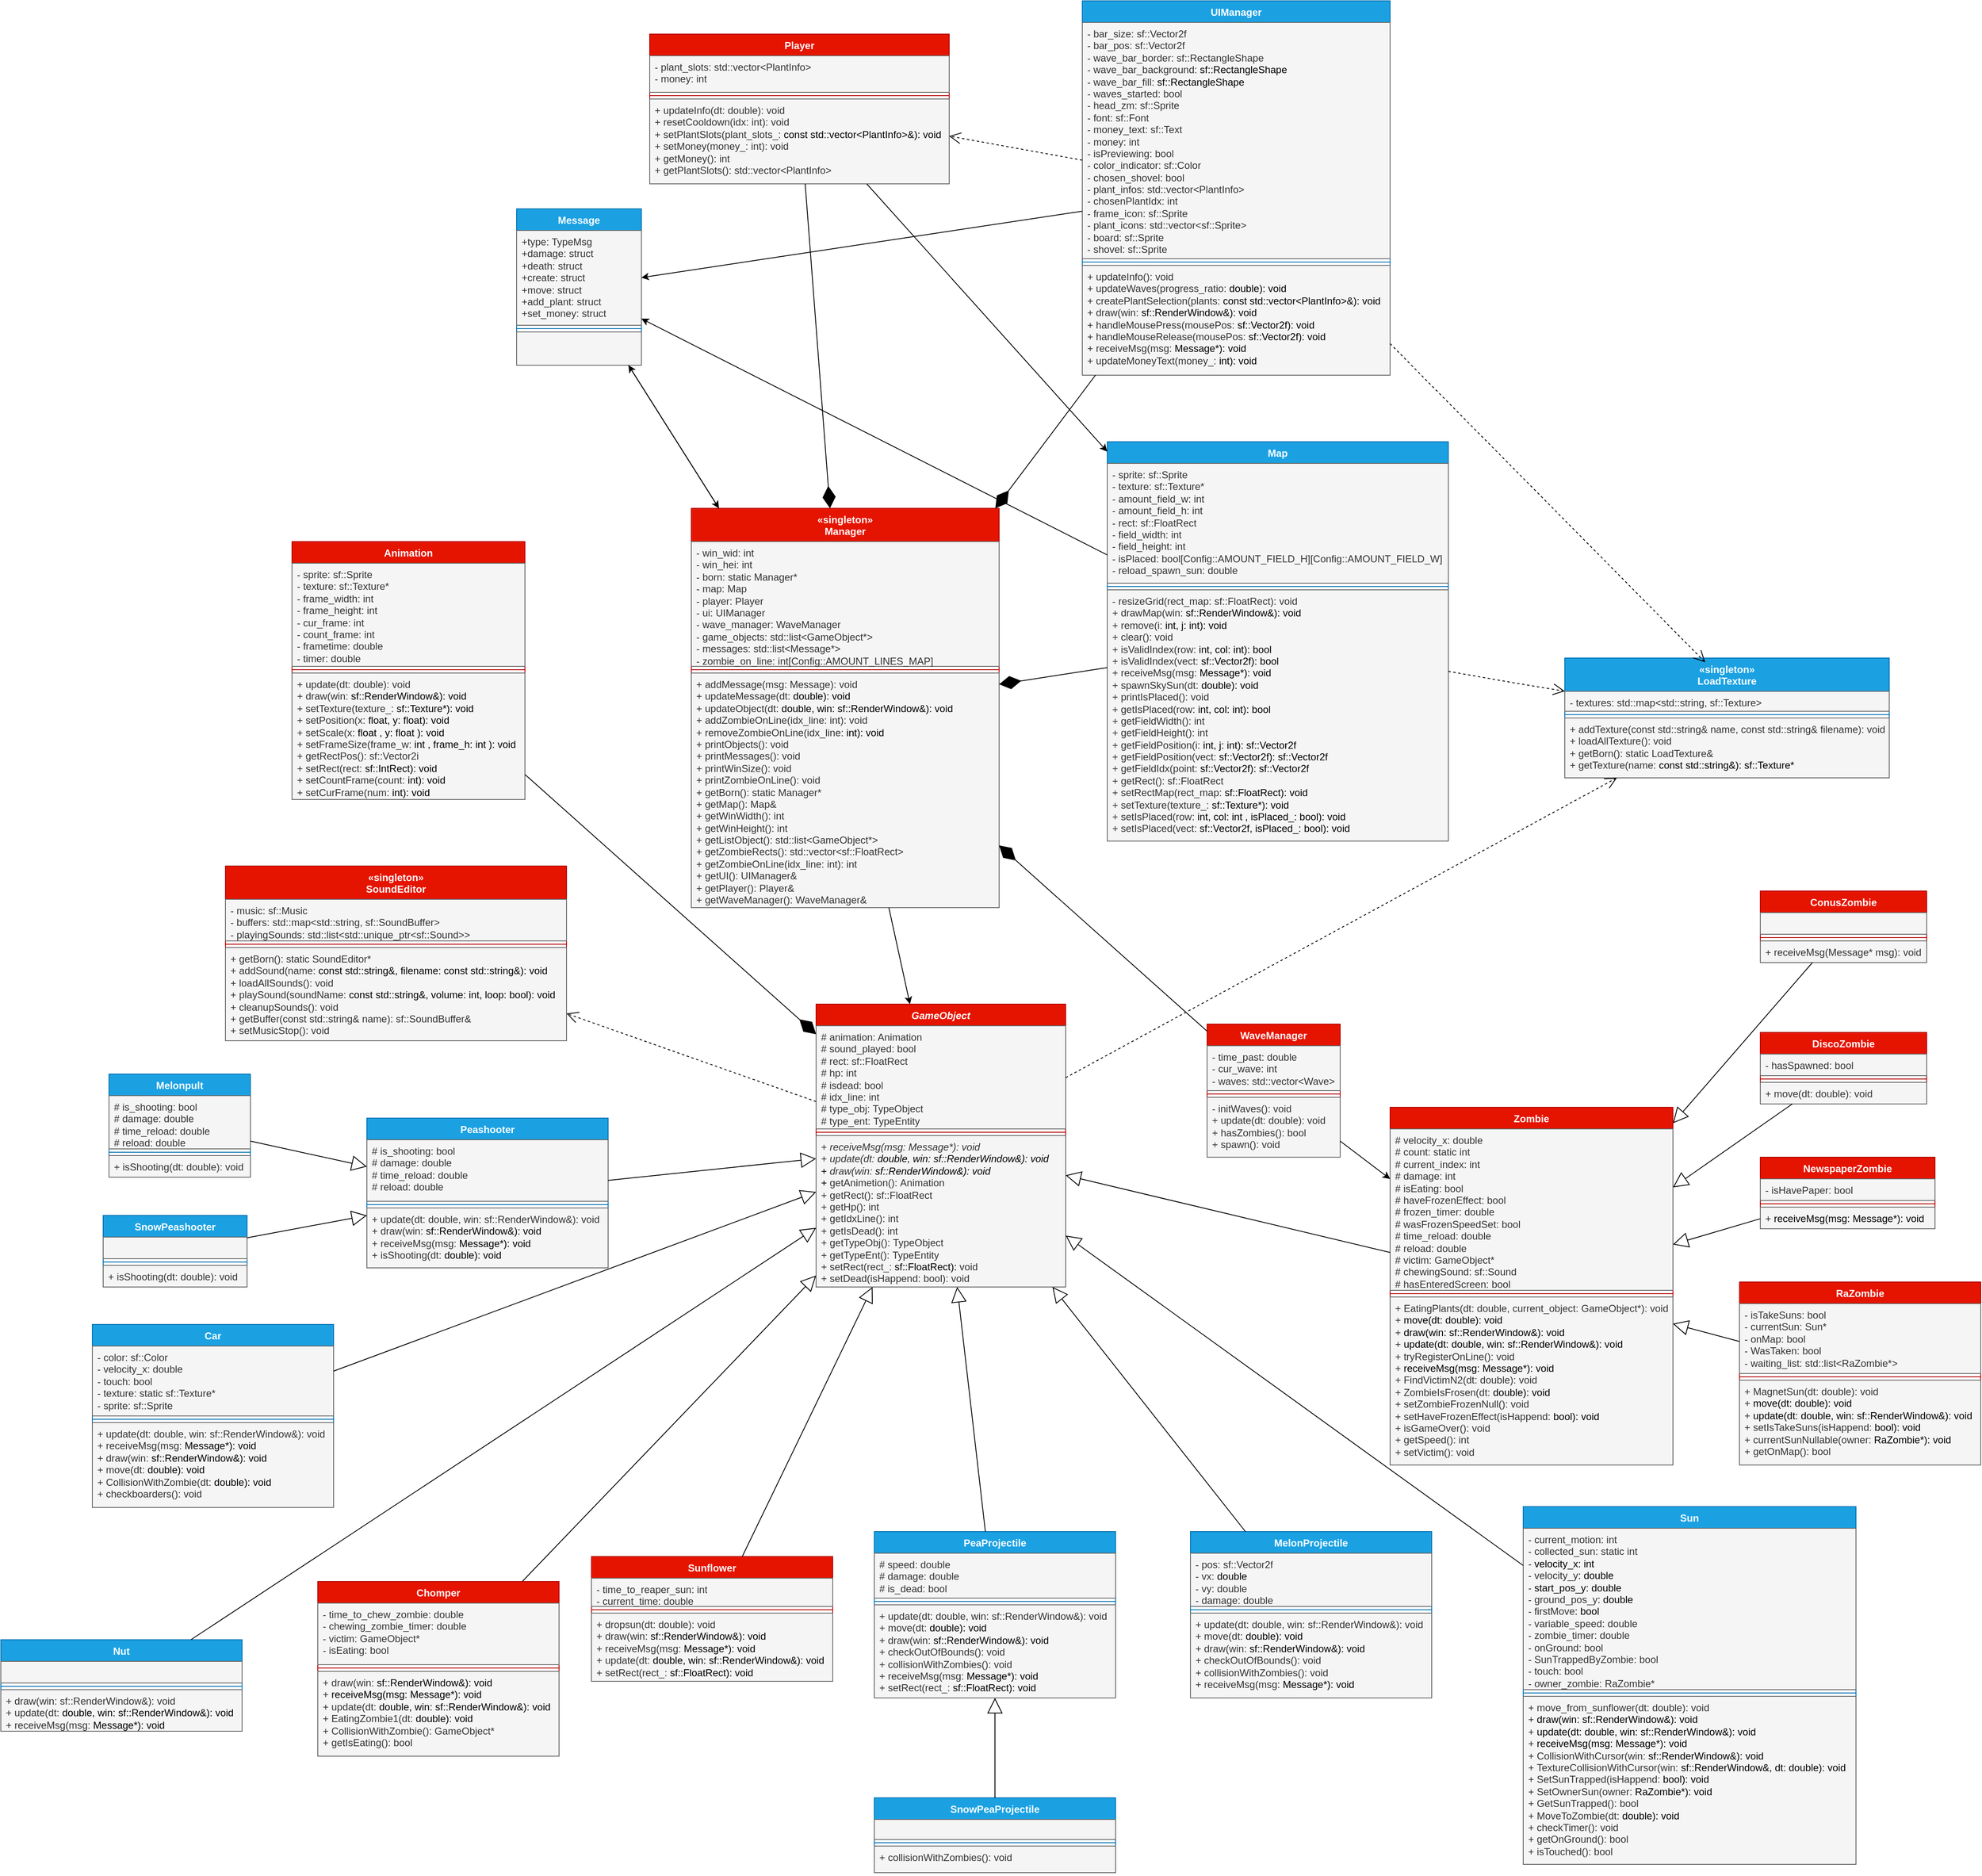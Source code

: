 <mxfile version="28.0.4">
  <diagram id="C5RBs43oDa-KdzZeNtuy" name="Page-1">
    <mxGraphModel dx="4293" dy="3232" grid="1" gridSize="10" guides="1" tooltips="1" connect="1" arrows="1" fold="1" page="1" pageScale="1" pageWidth="827" pageHeight="1169" background="#ffffff" math="0" shadow="0">
      <root>
        <mxCell id="WIyWlLk6GJQsqaUBKTNV-0" />
        <mxCell id="WIyWlLk6GJQsqaUBKTNV-1" parent="WIyWlLk6GJQsqaUBKTNV-0" />
        <mxCell id="Oz46bIsil0WT1YZPD78K-11" value="&lt;i&gt;GameObject&lt;/i&gt;" style="swimlane;fontStyle=1;align=center;verticalAlign=top;childLayout=stackLayout;horizontal=1;startSize=26;horizontalStack=0;resizeParent=1;resizeParentMax=0;resizeLast=0;collapsible=1;marginBottom=0;whiteSpace=wrap;html=1;fillColor=#e51400;strokeColor=#B20000;fontColor=#ffffff;" parent="WIyWlLk6GJQsqaUBKTNV-1" vertex="1">
          <mxGeometry x="230" y="66" width="300" height="340" as="geometry">
            <mxRectangle x="240" y="210" width="110" height="30" as="alternateBounds" />
          </mxGeometry>
        </mxCell>
        <mxCell id="Oz46bIsil0WT1YZPD78K-12" value="# animation: Animation&lt;div&gt;# sound_played:&amp;nbsp;bool&lt;/div&gt;&lt;div&gt;# rect:&amp;nbsp;sf::FloatRect&lt;/div&gt;&lt;div&gt;#&amp;nbsp;hp: int&lt;/div&gt;&lt;div&gt;#&amp;nbsp;isdead: bool&lt;span style=&quot;white-space: pre;&quot;&gt;&#x9;&lt;/span&gt;&lt;/div&gt;&lt;div&gt;#&amp;nbsp;idx_line: int&lt;/div&gt;&lt;div&gt;#&amp;nbsp;type_obj:&amp;nbsp;TypeObject&lt;/div&gt;&lt;div&gt;#&amp;nbsp;type_ent:&amp;nbsp;TypeEntity&lt;/div&gt;" style="text;strokeColor=#666666;fillColor=#f5f5f5;align=left;verticalAlign=top;spacingLeft=4;spacingRight=4;overflow=hidden;rotatable=0;points=[[0,0.5],[1,0.5]];portConstraint=eastwest;whiteSpace=wrap;html=1;fontColor=#333333;" parent="Oz46bIsil0WT1YZPD78K-11" vertex="1">
          <mxGeometry y="26" width="300" height="124" as="geometry" />
        </mxCell>
        <mxCell id="Oz46bIsil0WT1YZPD78K-13" value="" style="line;strokeWidth=1;fillColor=none;align=left;verticalAlign=middle;spacingTop=-1;spacingLeft=3;spacingRight=3;rotatable=0;labelPosition=right;points=[];portConstraint=eastwest;strokeColor=inherit;" parent="Oz46bIsil0WT1YZPD78K-11" vertex="1">
          <mxGeometry y="150" width="300" height="8" as="geometry" />
        </mxCell>
        <mxCell id="Oz46bIsil0WT1YZPD78K-14" value="+ &lt;i&gt;receiveMsg(msg: Message*): void&lt;/i&gt;&lt;div&gt;+&amp;nbsp;&lt;i&gt;update(dt:&amp;nbsp;&lt;span style=&quot;background-color: transparent; color: light-dark(rgb(0, 0, 0), rgb(255, 255, 255));&quot;&gt;double&lt;/span&gt;&lt;span style=&quot;background-color: transparent; color: light-dark(rgb(0, 0, 0), rgb(255, 255, 255));&quot;&gt;, win:&amp;nbsp;&lt;/span&gt;&lt;span style=&quot;background-color: transparent; color: light-dark(rgb(0, 0, 0), rgb(255, 255, 255));&quot;&gt;sf::RenderWindow&amp;amp;&lt;/span&gt;&lt;span style=&quot;background-color: transparent; color: light-dark(rgb(0, 0, 0), rgb(255, 255, 255));&quot;&gt;): void&lt;/span&gt;&lt;/i&gt;&lt;/div&gt;&lt;div&gt;&lt;span style=&quot;background-color: transparent; color: light-dark(rgb(0, 0, 0), rgb(255, 255, 255));&quot;&gt;+&amp;nbsp;&lt;/span&gt;&lt;i&gt;&lt;span style=&quot;background-color: transparent;&quot;&gt;draw(win:&amp;nbsp;&lt;/span&gt;&lt;span style=&quot;background-color: transparent; color: light-dark(rgb(0, 0, 0), rgb(255, 255, 255));&quot;&gt;sf::RenderWindow&amp;amp;&lt;/span&gt;&lt;span style=&quot;background-color: transparent; color: light-dark(rgb(0, 0, 0), rgb(255, 255, 255));&quot;&gt;): void&lt;/span&gt;&lt;/i&gt;&lt;/div&gt;&lt;div&gt;&lt;span style=&quot;background-color: transparent; color: light-dark(rgb(0, 0, 0), rgb(255, 255, 255));&quot;&gt;+&amp;nbsp;&lt;/span&gt;&lt;span style=&quot;background-color: transparent;&quot;&gt;getAnimetion():&amp;nbsp;&lt;/span&gt;&lt;span style=&quot;background-color: transparent;&quot;&gt;Animation&lt;/span&gt;&lt;/div&gt;&lt;div&gt;+&amp;nbsp;getRect():&amp;nbsp;sf::FloatRect&lt;span style=&quot;background-color: transparent; color: light-dark(rgb(0, 0, 0), rgb(255, 255, 255));&quot;&gt;&lt;/span&gt;&lt;/div&gt;&lt;div&gt;+&amp;nbsp;getHp(): int&lt;/div&gt;&lt;div&gt;+&amp;nbsp;getIdxLine(): int&lt;/div&gt;&lt;div&gt;+&amp;nbsp;getIsDead(): int&lt;/div&gt;&lt;div&gt;+&amp;nbsp;getTypeObj():&amp;nbsp;TypeObject&lt;/div&gt;&lt;div&gt;+&amp;nbsp;getTypeEnt():&amp;nbsp;TypeEntity&lt;/div&gt;&lt;div&gt;+&amp;nbsp;setRect(rect_:&amp;nbsp;&lt;span style=&quot;background-color: transparent; color: light-dark(rgb(0, 0, 0), rgb(255, 255, 255));&quot;&gt;sf::FloatRect&lt;/span&gt;&lt;span style=&quot;background-color: transparent; color: light-dark(rgb(0, 0, 0), rgb(255, 255, 255));&quot;&gt;):&amp;nbsp;&lt;/span&gt;&lt;span style=&quot;background-color: transparent;&quot;&gt;void&lt;/span&gt;&lt;/div&gt;&lt;div&gt;+&amp;nbsp;setDead(isHappend: bool): void&lt;/div&gt;" style="text;strokeColor=#666666;fillColor=#f5f5f5;align=left;verticalAlign=top;spacingLeft=4;spacingRight=4;overflow=hidden;rotatable=0;points=[[0,0.5],[1,0.5]];portConstraint=eastwest;whiteSpace=wrap;html=1;fontColor=#333333;" parent="Oz46bIsil0WT1YZPD78K-11" vertex="1">
          <mxGeometry y="158" width="300" height="182" as="geometry" />
        </mxCell>
        <mxCell id="Oz46bIsil0WT1YZPD78K-25" value="Zombie" style="swimlane;fontStyle=1;align=center;verticalAlign=top;childLayout=stackLayout;horizontal=1;startSize=26;horizontalStack=0;resizeParent=1;resizeParentMax=0;resizeLast=0;collapsible=1;marginBottom=0;whiteSpace=wrap;html=1;fillColor=#e51400;fontColor=#ffffff;strokeColor=#B20000;" parent="WIyWlLk6GJQsqaUBKTNV-1" vertex="1">
          <mxGeometry x="920" y="190" width="340" height="430" as="geometry" />
        </mxCell>
        <mxCell id="Oz46bIsil0WT1YZPD78K-26" value="#&amp;nbsp;velocity_x: double&lt;div&gt;#&amp;nbsp;count: static int&lt;/div&gt;&lt;div&gt;#&amp;nbsp;current_index: int&lt;/div&gt;&lt;div&gt;#&amp;nbsp;damage: int&lt;/div&gt;&lt;div&gt;#&amp;nbsp;isEating: bool&lt;/div&gt;&lt;div&gt;#&amp;nbsp;haveFrozenEffect: bool&lt;/div&gt;&lt;div&gt;#&amp;nbsp;frozen_timer: double&lt;/div&gt;&lt;div&gt;#&amp;nbsp;wasFrozenSpeedSet: bool&lt;/div&gt;&lt;div&gt;#&amp;nbsp;time_reload: double&lt;/div&gt;&lt;div&gt;#&amp;nbsp;reload: double&lt;/div&gt;&lt;div&gt;#&amp;nbsp;victim:&amp;nbsp;GameObject*&lt;/div&gt;&lt;div&gt;#&amp;nbsp;chewingSound:&amp;nbsp;sf::Sound&lt;/div&gt;&lt;div&gt;#&amp;nbsp;hasEnteredScreen:&amp;nbsp;bool&lt;/div&gt;" style="text;strokeColor=#666666;fillColor=#f5f5f5;align=left;verticalAlign=top;spacingLeft=4;spacingRight=4;overflow=hidden;rotatable=0;points=[[0,0.5],[1,0.5]];portConstraint=eastwest;whiteSpace=wrap;html=1;fontColor=#333333;" parent="Oz46bIsil0WT1YZPD78K-25" vertex="1">
          <mxGeometry y="26" width="340" height="194" as="geometry" />
        </mxCell>
        <mxCell id="Oz46bIsil0WT1YZPD78K-27" value="" style="line;strokeWidth=1;fillColor=none;align=left;verticalAlign=middle;spacingTop=-1;spacingLeft=3;spacingRight=3;rotatable=0;labelPosition=right;points=[];portConstraint=eastwest;strokeColor=inherit;" parent="Oz46bIsil0WT1YZPD78K-25" vertex="1">
          <mxGeometry y="220" width="340" height="8" as="geometry" />
        </mxCell>
        <mxCell id="Oz46bIsil0WT1YZPD78K-28" value="+&amp;nbsp;EatingPlants(dt: double, current_object: GameObject*): void&lt;div&gt;+&amp;nbsp;&lt;span style=&quot;background-color: transparent; color: light-dark(rgb(0, 0, 0), rgb(255, 255, 255));&quot;&gt;move(dt:&amp;nbsp;&lt;/span&gt;&lt;span style=&quot;background-color: transparent; color: light-dark(rgb(0, 0, 0), rgb(255, 255, 255));&quot;&gt;double&lt;/span&gt;&lt;span style=&quot;background-color: transparent; color: light-dark(rgb(0, 0, 0), rgb(255, 255, 255));&quot;&gt;): void&lt;/span&gt;&lt;/div&gt;&lt;div&gt;+&amp;nbsp;&lt;span style=&quot;background-color: transparent; color: light-dark(rgb(0, 0, 0), rgb(255, 255, 255));&quot;&gt;draw(win:&amp;nbsp;&lt;/span&gt;&lt;span style=&quot;background-color: transparent; color: light-dark(rgb(0, 0, 0), rgb(255, 255, 255));&quot;&gt;sf::RenderWindow&amp;amp;&lt;/span&gt;&lt;span style=&quot;background-color: transparent; color: light-dark(rgb(0, 0, 0), rgb(255, 255, 255));&quot;&gt;): void&lt;/span&gt;&lt;/div&gt;&lt;div&gt;+&amp;nbsp;&lt;span style=&quot;background-color: transparent; color: light-dark(rgb(0, 0, 0), rgb(255, 255, 255));&quot;&gt;update(dt: double, win: sf::RenderWindow&amp;amp;): void&lt;/span&gt;&lt;/div&gt;&lt;div&gt;+&amp;nbsp;tryRegisterOnLine(): void&lt;/div&gt;&lt;div&gt;+&amp;nbsp;&lt;span style=&quot;background-color: transparent; color: light-dark(rgb(0, 0, 0), rgb(255, 255, 255));&quot;&gt;receiveMsg(msg:&amp;nbsp;&lt;/span&gt;&lt;span style=&quot;background-color: transparent; color: light-dark(rgb(0, 0, 0), rgb(255, 255, 255));&quot;&gt;Message*&lt;/span&gt;&lt;span style=&quot;background-color: transparent; color: light-dark(rgb(0, 0, 0), rgb(255, 255, 255));&quot;&gt;): void&lt;/span&gt;&lt;/div&gt;&lt;div&gt;+&amp;nbsp;FindVictimN2(dt: double): void&lt;/div&gt;&lt;div&gt;+&amp;nbsp;ZombieIsFrosen(dt:&amp;nbsp;&lt;span style=&quot;background-color: transparent; color: light-dark(rgb(0, 0, 0), rgb(255, 255, 255));&quot;&gt;double&lt;/span&gt;&lt;span style=&quot;background-color: transparent; color: light-dark(rgb(0, 0, 0), rgb(255, 255, 255));&quot;&gt;): void&lt;/span&gt;&lt;/div&gt;&lt;div&gt;+&amp;nbsp;setZombieFrozenNull(): void&lt;/div&gt;&lt;div&gt;+&amp;nbsp;setHaveFrozenEffect(isHappend:&amp;nbsp;&lt;span style=&quot;background-color: transparent; color: light-dark(rgb(0, 0, 0), rgb(255, 255, 255));&quot;&gt;bool&lt;/span&gt;&lt;span style=&quot;background-color: transparent; color: light-dark(rgb(0, 0, 0), rgb(255, 255, 255));&quot;&gt;): void&lt;/span&gt;&lt;/div&gt;&lt;div&gt;+&amp;nbsp;isGameOver(): void&lt;/div&gt;&lt;div&gt;+&amp;nbsp;getSpeed(): int&lt;/div&gt;&lt;div&gt;+&amp;nbsp;setVictim(): void&lt;/div&gt;" style="text;strokeColor=#666666;fillColor=#f5f5f5;align=left;verticalAlign=top;spacingLeft=4;spacingRight=4;overflow=hidden;rotatable=0;points=[[0,0.5],[1,0.5]];portConstraint=eastwest;whiteSpace=wrap;html=1;fontColor=#333333;" parent="Oz46bIsil0WT1YZPD78K-25" vertex="1">
          <mxGeometry y="228" width="340" height="202" as="geometry" />
        </mxCell>
        <mxCell id="Oz46bIsil0WT1YZPD78K-57" value="Nut" style="swimlane;fontStyle=1;align=center;verticalAlign=top;childLayout=stackLayout;horizontal=1;startSize=26;horizontalStack=0;resizeParent=1;resizeParentMax=0;resizeLast=0;collapsible=1;marginBottom=0;whiteSpace=wrap;html=1;fillColor=#1ba1e2;fontColor=#ffffff;strokeColor=#006EAF;" parent="WIyWlLk6GJQsqaUBKTNV-1" vertex="1">
          <mxGeometry x="-750" y="830" width="290" height="110" as="geometry" />
        </mxCell>
        <mxCell id="Oz46bIsil0WT1YZPD78K-58" value="ㅤ" style="text;strokeColor=#666666;fillColor=#f5f5f5;align=left;verticalAlign=top;spacingLeft=4;spacingRight=4;overflow=hidden;rotatable=0;points=[[0,0.5],[1,0.5]];portConstraint=eastwest;whiteSpace=wrap;html=1;fontColor=#333333;" parent="Oz46bIsil0WT1YZPD78K-57" vertex="1">
          <mxGeometry y="26" width="290" height="26" as="geometry" />
        </mxCell>
        <mxCell id="Oz46bIsil0WT1YZPD78K-59" value="" style="line;strokeWidth=1;fillColor=none;align=left;verticalAlign=middle;spacingTop=-1;spacingLeft=3;spacingRight=3;rotatable=0;labelPosition=right;points=[];portConstraint=eastwest;strokeColor=inherit;" parent="Oz46bIsil0WT1YZPD78K-57" vertex="1">
          <mxGeometry y="52" width="290" height="8" as="geometry" />
        </mxCell>
        <mxCell id="Oz46bIsil0WT1YZPD78K-60" value="+ draw(win: sf::RenderWindow&amp;amp;): void&lt;div&gt;+ update(dt:&amp;nbsp;&lt;span style=&quot;background-color: transparent; color: light-dark(rgb(0, 0, 0), rgb(255, 255, 255));&quot;&gt;double&lt;/span&gt;&lt;span style=&quot;background-color: transparent; color: light-dark(rgb(0, 0, 0), rgb(255, 255, 255));&quot;&gt;, win:&amp;nbsp;&lt;/span&gt;&lt;span style=&quot;background-color: transparent; color: light-dark(rgb(0, 0, 0), rgb(255, 255, 255));&quot;&gt;sf::RenderWindow&amp;amp;&lt;/span&gt;&lt;span style=&quot;background-color: transparent; color: light-dark(rgb(0, 0, 0), rgb(255, 255, 255));&quot;&gt;): void&lt;/span&gt;&lt;/div&gt;&lt;div&gt;+ receiveMsg(msg:&amp;nbsp;&lt;span style=&quot;background-color: transparent; color: light-dark(rgb(0, 0, 0), rgb(255, 255, 255));&quot;&gt;Message*&lt;/span&gt;&lt;span style=&quot;background-color: transparent; color: light-dark(rgb(0, 0, 0), rgb(255, 255, 255));&quot;&gt;): void&lt;/span&gt;&lt;/div&gt;" style="text;strokeColor=#666666;fillColor=#f5f5f5;align=left;verticalAlign=top;spacingLeft=4;spacingRight=4;overflow=hidden;rotatable=0;points=[[0,0.5],[1,0.5]];portConstraint=eastwest;whiteSpace=wrap;html=1;fontColor=#333333;" parent="Oz46bIsil0WT1YZPD78K-57" vertex="1">
          <mxGeometry y="60" width="290" height="50" as="geometry" />
        </mxCell>
        <mxCell id="Oz46bIsil0WT1YZPD78K-61" value="Peashooter" style="swimlane;fontStyle=1;align=center;verticalAlign=top;childLayout=stackLayout;horizontal=1;startSize=26;horizontalStack=0;resizeParent=1;resizeParentMax=0;resizeLast=0;collapsible=1;marginBottom=0;whiteSpace=wrap;html=1;fillColor=#1ba1e2;fontColor=#ffffff;strokeColor=#006EAF;" parent="WIyWlLk6GJQsqaUBKTNV-1" vertex="1">
          <mxGeometry x="-310" y="203" width="290" height="180" as="geometry" />
        </mxCell>
        <mxCell id="Oz46bIsil0WT1YZPD78K-62" value="#&amp;nbsp;is_shooting: bool&lt;div&gt;#&amp;nbsp;damage: double&lt;/div&gt;&lt;div&gt;#&amp;nbsp;time_reload: double&lt;/div&gt;&lt;div&gt;# reload: double&lt;/div&gt;" style="text;strokeColor=#666666;fillColor=#f5f5f5;align=left;verticalAlign=top;spacingLeft=4;spacingRight=4;overflow=hidden;rotatable=0;points=[[0,0.5],[1,0.5]];portConstraint=eastwest;whiteSpace=wrap;html=1;fontColor=#333333;" parent="Oz46bIsil0WT1YZPD78K-61" vertex="1">
          <mxGeometry y="26" width="290" height="74" as="geometry" />
        </mxCell>
        <mxCell id="Oz46bIsil0WT1YZPD78K-63" value="" style="line;strokeWidth=1;fillColor=none;align=left;verticalAlign=middle;spacingTop=-1;spacingLeft=3;spacingRight=3;rotatable=0;labelPosition=right;points=[];portConstraint=eastwest;strokeColor=inherit;" parent="Oz46bIsil0WT1YZPD78K-61" vertex="1">
          <mxGeometry y="100" width="290" height="8" as="geometry" />
        </mxCell>
        <mxCell id="Oz46bIsil0WT1YZPD78K-64" value="+ update(dt: double, win: sf::RenderWindow&amp;amp;): void&lt;div&gt;+&amp;nbsp;draw(win:&amp;nbsp;&lt;span style=&quot;background-color: transparent; color: light-dark(rgb(0, 0, 0), rgb(255, 255, 255));&quot;&gt;sf::RenderWindow&amp;amp;&lt;/span&gt;&lt;span style=&quot;background-color: transparent; color: light-dark(rgb(0, 0, 0), rgb(255, 255, 255));&quot;&gt;): void&lt;/span&gt;&lt;/div&gt;&lt;div&gt;+&amp;nbsp;receiveMsg(msg:&amp;nbsp;&lt;span style=&quot;background-color: transparent; color: light-dark(rgb(0, 0, 0), rgb(255, 255, 255));&quot;&gt;Message*&lt;/span&gt;&lt;span style=&quot;background-color: transparent; color: light-dark(rgb(0, 0, 0), rgb(255, 255, 255));&quot;&gt;): void&lt;/span&gt;&lt;/div&gt;&lt;div&gt;+&amp;nbsp;isShooting(dt:&amp;nbsp;&lt;span style=&quot;background-color: transparent; color: light-dark(rgb(0, 0, 0), rgb(255, 255, 255));&quot;&gt;double&lt;/span&gt;&lt;span style=&quot;background-color: transparent; color: light-dark(rgb(0, 0, 0), rgb(255, 255, 255));&quot;&gt;): void&lt;/span&gt;&lt;/div&gt;" style="text;strokeColor=#666666;fillColor=#f5f5f5;align=left;verticalAlign=top;spacingLeft=4;spacingRight=4;overflow=hidden;rotatable=0;points=[[0,0.5],[1,0.5]];portConstraint=eastwest;whiteSpace=wrap;html=1;fontColor=#333333;" parent="Oz46bIsil0WT1YZPD78K-61" vertex="1">
          <mxGeometry y="108" width="290" height="72" as="geometry" />
        </mxCell>
        <mxCell id="Oz46bIsil0WT1YZPD78K-65" value="Sunflower" style="swimlane;fontStyle=1;align=center;verticalAlign=top;childLayout=stackLayout;horizontal=1;startSize=26;horizontalStack=0;resizeParent=1;resizeParentMax=0;resizeLast=0;collapsible=1;marginBottom=0;whiteSpace=wrap;html=1;fillColor=#e51400;fontColor=#ffffff;strokeColor=#B20000;" parent="WIyWlLk6GJQsqaUBKTNV-1" vertex="1">
          <mxGeometry x="-40" y="730" width="290" height="150" as="geometry" />
        </mxCell>
        <mxCell id="Oz46bIsil0WT1YZPD78K-66" value="- time_to_reaper_sun: int&lt;div&gt;-&amp;nbsp;current_time: double&lt;/div&gt;" style="text;strokeColor=#666666;fillColor=#f5f5f5;align=left;verticalAlign=top;spacingLeft=4;spacingRight=4;overflow=hidden;rotatable=0;points=[[0,0.5],[1,0.5]];portConstraint=eastwest;whiteSpace=wrap;html=1;fontColor=#333333;" parent="Oz46bIsil0WT1YZPD78K-65" vertex="1">
          <mxGeometry y="26" width="290" height="34" as="geometry" />
        </mxCell>
        <mxCell id="Oz46bIsil0WT1YZPD78K-67" value="" style="line;strokeWidth=1;fillColor=none;align=left;verticalAlign=middle;spacingTop=-1;spacingLeft=3;spacingRight=3;rotatable=0;labelPosition=right;points=[];portConstraint=eastwest;strokeColor=inherit;" parent="Oz46bIsil0WT1YZPD78K-65" vertex="1">
          <mxGeometry y="60" width="290" height="8" as="geometry" />
        </mxCell>
        <mxCell id="Oz46bIsil0WT1YZPD78K-68" value="+ dropsun(dt: double): void&lt;div&gt;+&amp;nbsp;draw(win:&amp;nbsp;&lt;span style=&quot;background-color: transparent; color: light-dark(rgb(0, 0, 0), rgb(255, 255, 255));&quot;&gt;sf::RenderWindow&amp;amp;&lt;/span&gt;&lt;span style=&quot;background-color: transparent; color: light-dark(rgb(0, 0, 0), rgb(255, 255, 255));&quot;&gt;): void&lt;/span&gt;&lt;/div&gt;&lt;div&gt;+&amp;nbsp;receiveMsg(msg:&amp;nbsp;&lt;span style=&quot;background-color: transparent; color: light-dark(rgb(0, 0, 0), rgb(255, 255, 255));&quot;&gt;Message*&lt;/span&gt;&lt;span style=&quot;background-color: transparent; color: light-dark(rgb(0, 0, 0), rgb(255, 255, 255));&quot;&gt;): void&lt;/span&gt;&lt;/div&gt;&lt;div&gt;+&amp;nbsp;update(dt:&amp;nbsp;&lt;span style=&quot;background-color: transparent; color: light-dark(rgb(0, 0, 0), rgb(255, 255, 255));&quot;&gt;double&lt;/span&gt;&lt;span style=&quot;background-color: transparent; color: light-dark(rgb(0, 0, 0), rgb(255, 255, 255));&quot;&gt;, win:&amp;nbsp;&lt;/span&gt;&lt;span style=&quot;background-color: transparent; color: light-dark(rgb(0, 0, 0), rgb(255, 255, 255));&quot;&gt;sf::RenderWindow&amp;amp;&lt;/span&gt;&lt;span style=&quot;background-color: transparent; color: light-dark(rgb(0, 0, 0), rgb(255, 255, 255));&quot;&gt;): void&lt;/span&gt;&lt;/div&gt;&lt;div&gt;+&amp;nbsp;setRect(rect_:&amp;nbsp;&lt;span style=&quot;background-color: transparent; color: light-dark(rgb(0, 0, 0), rgb(255, 255, 255));&quot;&gt;sf::FloatRect&lt;/span&gt;&lt;span style=&quot;background-color: transparent; color: light-dark(rgb(0, 0, 0), rgb(255, 255, 255));&quot;&gt;): void&lt;/span&gt;&lt;span style=&quot;background-color: transparent; color: light-dark(rgb(0, 0, 0), rgb(255, 255, 255));&quot;&gt;&amp;nbsp;&lt;/span&gt;&lt;/div&gt;" style="text;strokeColor=#666666;fillColor=#f5f5f5;align=left;verticalAlign=top;spacingLeft=4;spacingRight=4;overflow=hidden;rotatable=0;points=[[0,0.5],[1,0.5]];portConstraint=eastwest;whiteSpace=wrap;html=1;fontColor=#333333;" parent="Oz46bIsil0WT1YZPD78K-65" vertex="1">
          <mxGeometry y="68" width="290" height="82" as="geometry" />
        </mxCell>
        <mxCell id="Oz46bIsil0WT1YZPD78K-88" value="&lt;div&gt;«singleton»&lt;/div&gt;LoadTexture" style="swimlane;fontStyle=1;align=center;verticalAlign=top;childLayout=stackLayout;horizontal=1;startSize=40;horizontalStack=0;resizeParent=1;resizeParentMax=0;resizeLast=0;collapsible=1;marginBottom=0;whiteSpace=wrap;html=1;fillColor=#1ba1e2;fontColor=#ffffff;strokeColor=#006EAF;" parent="WIyWlLk6GJQsqaUBKTNV-1" vertex="1">
          <mxGeometry x="1130" y="-350" width="390" height="144" as="geometry" />
        </mxCell>
        <mxCell id="Oz46bIsil0WT1YZPD78K-89" value="-&amp;nbsp;textures:&amp;nbsp;std::map&amp;lt;std::string, sf::Texture&amp;gt;" style="text;strokeColor=#666666;fillColor=#f5f5f5;align=left;verticalAlign=top;spacingLeft=4;spacingRight=4;overflow=hidden;rotatable=0;points=[[0,0.5],[1,0.5]];portConstraint=eastwest;whiteSpace=wrap;html=1;fontColor=#333333;" parent="Oz46bIsil0WT1YZPD78K-88" vertex="1">
          <mxGeometry y="40" width="390" height="24" as="geometry" />
        </mxCell>
        <mxCell id="Oz46bIsil0WT1YZPD78K-90" value="" style="line;strokeWidth=1;fillColor=none;align=left;verticalAlign=middle;spacingTop=-1;spacingLeft=3;spacingRight=3;rotatable=0;labelPosition=right;points=[];portConstraint=eastwest;strokeColor=inherit;" parent="Oz46bIsil0WT1YZPD78K-88" vertex="1">
          <mxGeometry y="64" width="390" height="8" as="geometry" />
        </mxCell>
        <mxCell id="Oz46bIsil0WT1YZPD78K-91" value="&lt;div&gt;+&amp;nbsp;addTexture(const std::string&amp;amp; name, const std::string&amp;amp; filename): void&lt;/div&gt;&lt;div&gt;+&amp;nbsp;loadAllTexture(): void&lt;/div&gt;&lt;div&gt;+&amp;nbsp;getBorn():&amp;nbsp;static LoadTexture&amp;amp;&lt;/div&gt;&lt;div&gt;+&amp;nbsp;getTexture(name:&amp;nbsp;&lt;span style=&quot;background-color: transparent; color: light-dark(rgb(0, 0, 0), rgb(255, 255, 255));&quot;&gt;const std::string&amp;amp;&lt;/span&gt;&lt;span style=&quot;background-color: transparent; color: light-dark(rgb(0, 0, 0), rgb(255, 255, 255));&quot;&gt;):&amp;nbsp;sf::Texture*&lt;/span&gt;&lt;/div&gt;" style="text;strokeColor=#666666;fillColor=#f5f5f5;align=left;verticalAlign=top;spacingLeft=4;spacingRight=4;overflow=hidden;rotatable=0;points=[[0,0.5],[1,0.5]];portConstraint=eastwest;whiteSpace=wrap;html=1;fontColor=#333333;" parent="Oz46bIsil0WT1YZPD78K-88" vertex="1">
          <mxGeometry y="72" width="390" height="72" as="geometry" />
        </mxCell>
        <mxCell id="Oz46bIsil0WT1YZPD78K-93" value="Message" style="swimlane;fontStyle=1;align=center;verticalAlign=top;childLayout=stackLayout;horizontal=1;startSize=26;horizontalStack=0;resizeParent=1;resizeParentMax=0;resizeLast=0;collapsible=1;marginBottom=0;whiteSpace=wrap;html=1;fillColor=#1ba1e2;fontColor=#ffffff;strokeColor=#006EAF;" parent="WIyWlLk6GJQsqaUBKTNV-1" vertex="1">
          <mxGeometry x="-130" y="-890" width="150" height="188" as="geometry" />
        </mxCell>
        <mxCell id="Oz46bIsil0WT1YZPD78K-94" value="&lt;div&gt;+type: TypeMsg&lt;/div&gt;&lt;div&gt;+damage: struct&lt;/div&gt;&lt;div&gt;+death: struct&lt;/div&gt;&lt;div&gt;+create: struct&lt;/div&gt;&lt;div&gt;+move: struct&lt;/div&gt;&lt;div&gt;+add_plant: struct&lt;/div&gt;&lt;div&gt;+set_money: struct&lt;/div&gt;" style="text;strokeColor=#666666;fillColor=#f5f5f5;align=left;verticalAlign=top;spacingLeft=4;spacingRight=4;overflow=hidden;rotatable=0;points=[[0,0.5],[1,0.5]];portConstraint=eastwest;whiteSpace=wrap;html=1;fontColor=#333333;" parent="Oz46bIsil0WT1YZPD78K-93" vertex="1">
          <mxGeometry y="26" width="150" height="114" as="geometry" />
        </mxCell>
        <mxCell id="Oz46bIsil0WT1YZPD78K-95" value="" style="line;strokeWidth=1;fillColor=none;align=left;verticalAlign=middle;spacingTop=-1;spacingLeft=3;spacingRight=3;rotatable=0;labelPosition=right;points=[];portConstraint=eastwest;strokeColor=inherit;" parent="Oz46bIsil0WT1YZPD78K-93" vertex="1">
          <mxGeometry y="140" width="150" height="8" as="geometry" />
        </mxCell>
        <mxCell id="Oz46bIsil0WT1YZPD78K-96" value="ㅤ" style="text;strokeColor=#666666;fillColor=#f5f5f5;align=left;verticalAlign=top;spacingLeft=4;spacingRight=4;overflow=hidden;rotatable=0;points=[[0,0.5],[1,0.5]];portConstraint=eastwest;whiteSpace=wrap;html=1;fontColor=#333333;" parent="Oz46bIsil0WT1YZPD78K-93" vertex="1">
          <mxGeometry y="148" width="150" height="40" as="geometry" />
        </mxCell>
        <mxCell id="Oz46bIsil0WT1YZPD78K-98" value="&lt;div&gt;«singleton»&lt;/div&gt;Manager" style="swimlane;fontStyle=1;align=center;verticalAlign=top;childLayout=stackLayout;horizontal=1;startSize=40;horizontalStack=0;resizeParent=1;resizeParentMax=0;resizeLast=0;collapsible=1;marginBottom=0;whiteSpace=wrap;html=1;fillColor=#e51400;fontColor=#ffffff;strokeColor=#B20000;" parent="WIyWlLk6GJQsqaUBKTNV-1" vertex="1">
          <mxGeometry x="80" y="-530" width="370" height="480" as="geometry" />
        </mxCell>
        <mxCell id="Oz46bIsil0WT1YZPD78K-99" value="-&amp;nbsp;win_wid: int&lt;div&gt;-&amp;nbsp;win_hei: int&lt;/div&gt;&lt;div&gt;-&amp;nbsp;born:&amp;nbsp;static Manager*&lt;/div&gt;&lt;div&gt;-&amp;nbsp;map: Map&lt;/div&gt;&lt;div&gt;-&amp;nbsp;player: Player&lt;/div&gt;&lt;div&gt;- ui:&amp;nbsp;UIManager&lt;/div&gt;&lt;div&gt;- wave_manager:&amp;nbsp;WaveManager&lt;/div&gt;&lt;div&gt;-&amp;nbsp;game_objects:&amp;nbsp;std::list&amp;lt;GameObject*&amp;gt;&lt;/div&gt;&lt;div&gt;-&amp;nbsp;messages:&amp;nbsp;std::list&amp;lt;Message*&amp;gt;&lt;/div&gt;&lt;div&gt;-&amp;nbsp;zombie_on_line:&amp;nbsp;int[Config::AMOUNT_LINES_MAP]&lt;/div&gt;" style="text;align=left;verticalAlign=top;spacingLeft=4;spacingRight=4;overflow=hidden;rotatable=0;points=[[0,0.5],[1,0.5]];portConstraint=eastwest;whiteSpace=wrap;html=1;fillColor=#f5f5f5;fontColor=#333333;strokeColor=#666666;" parent="Oz46bIsil0WT1YZPD78K-98" vertex="1">
          <mxGeometry y="40" width="370" height="150" as="geometry" />
        </mxCell>
        <mxCell id="Oz46bIsil0WT1YZPD78K-100" value="" style="line;strokeWidth=1;fillColor=none;align=left;verticalAlign=middle;spacingTop=-1;spacingLeft=3;spacingRight=3;rotatable=0;labelPosition=right;points=[];portConstraint=eastwest;strokeColor=inherit;" parent="Oz46bIsil0WT1YZPD78K-98" vertex="1">
          <mxGeometry y="190" width="370" height="8" as="geometry" />
        </mxCell>
        <mxCell id="Oz46bIsil0WT1YZPD78K-101" value="+&amp;nbsp;addMessage(msg: Message): void&lt;div&gt;+&amp;nbsp;updateMessage(dt:&amp;nbsp;&lt;span style=&quot;background-color: transparent; color: light-dark(rgb(0, 0, 0), rgb(255, 255, 255));&quot;&gt;double&lt;/span&gt;&lt;span style=&quot;background-color: transparent; color: light-dark(rgb(0, 0, 0), rgb(255, 255, 255));&quot;&gt;): void&lt;/span&gt;&lt;/div&gt;&lt;div&gt;+&amp;nbsp;updateObject(dt:&amp;nbsp;&lt;span style=&quot;background-color: transparent; color: light-dark(rgb(0, 0, 0), rgb(255, 255, 255));&quot;&gt;double&lt;/span&gt;&lt;span style=&quot;background-color: transparent; color: light-dark(rgb(0, 0, 0), rgb(255, 255, 255));&quot;&gt;, win:&amp;nbsp;&lt;/span&gt;&lt;span style=&quot;background-color: transparent; color: light-dark(rgb(0, 0, 0), rgb(255, 255, 255));&quot;&gt;sf::RenderWindow&amp;amp;&lt;/span&gt;&lt;span style=&quot;background-color: transparent; color: light-dark(rgb(0, 0, 0), rgb(255, 255, 255));&quot;&gt;): void&lt;/span&gt;&lt;/div&gt;&lt;div&gt;+&amp;nbsp;addZombieOnLine(idx_line: int): void&lt;/div&gt;&lt;div&gt;+&amp;nbsp;removeZombieOnLine(idx_line:&amp;nbsp;&lt;span style=&quot;background-color: transparent; color: light-dark(rgb(0, 0, 0), rgb(255, 255, 255));&quot;&gt;int&lt;/span&gt;&lt;span style=&quot;background-color: transparent; color: light-dark(rgb(0, 0, 0), rgb(255, 255, 255));&quot;&gt;): void&lt;/span&gt;&lt;/div&gt;&lt;div&gt;+&amp;nbsp;printObjects(): void&lt;/div&gt;&lt;div&gt;+&amp;nbsp;printMessages(): void&lt;/div&gt;&lt;div&gt;+&amp;nbsp;printWinSize(): void&lt;/div&gt;&lt;div&gt;+&amp;nbsp;printZombieOnLine(): void&lt;/div&gt;&lt;div&gt;+&amp;nbsp;getBorn():&amp;nbsp;static Manager*&lt;/div&gt;&lt;div&gt;+&amp;nbsp;getMap():&amp;nbsp;Map&amp;amp;&lt;/div&gt;&lt;div&gt;+&amp;nbsp;getWinWidth(): int&lt;/div&gt;&lt;div&gt;+&amp;nbsp;getWinHeight(): int&lt;/div&gt;&lt;div&gt;+&amp;nbsp;getListObject():&amp;nbsp;std::list&amp;lt;GameObject*&amp;gt;&lt;/div&gt;&lt;div&gt;+&amp;nbsp;getZombieRects():&amp;nbsp;std::vector&amp;lt;sf::FloatRect&amp;gt;&lt;/div&gt;&lt;div&gt;+&amp;nbsp;getZombieOnLine(idx_line: int): int&lt;/div&gt;&lt;div&gt;+&amp;nbsp;getUI():&amp;nbsp;UIManager&amp;amp;&lt;/div&gt;&lt;div&gt;+&amp;nbsp;getPlayer():&amp;nbsp;Player&amp;amp;&lt;/div&gt;&lt;div&gt;+&amp;nbsp;getWaveManager():&amp;nbsp;WaveManager&amp;amp;&lt;/div&gt;" style="text;strokeColor=#666666;fillColor=#f5f5f5;align=left;verticalAlign=top;spacingLeft=4;spacingRight=4;overflow=hidden;rotatable=0;points=[[0,0.5],[1,0.5]];portConstraint=eastwest;whiteSpace=wrap;html=1;fontColor=#333333;" parent="Oz46bIsil0WT1YZPD78K-98" vertex="1">
          <mxGeometry y="198" width="370" height="282" as="geometry" />
        </mxCell>
        <mxCell id="Oz46bIsil0WT1YZPD78K-106" value="WaveManager" style="swimlane;fontStyle=1;align=center;verticalAlign=top;childLayout=stackLayout;horizontal=1;startSize=26;horizontalStack=0;resizeParent=1;resizeParentMax=0;resizeLast=0;collapsible=1;marginBottom=0;whiteSpace=wrap;html=1;fillColor=#e51400;fontColor=#ffffff;strokeColor=#B20000;" parent="WIyWlLk6GJQsqaUBKTNV-1" vertex="1">
          <mxGeometry x="700" y="90" width="160" height="160" as="geometry" />
        </mxCell>
        <mxCell id="Oz46bIsil0WT1YZPD78K-107" value="-&amp;nbsp;time_past: double&lt;div&gt;-&amp;nbsp;cur_wave: int&lt;/div&gt;&lt;div&gt;-&amp;nbsp;waves:&amp;nbsp;std::vector&amp;lt;Wave&amp;gt;&lt;/div&gt;" style="text;strokeColor=#666666;fillColor=#f5f5f5;align=left;verticalAlign=top;spacingLeft=4;spacingRight=4;overflow=hidden;rotatable=0;points=[[0,0.5],[1,0.5]];portConstraint=eastwest;whiteSpace=wrap;html=1;fontColor=#333333;" parent="Oz46bIsil0WT1YZPD78K-106" vertex="1">
          <mxGeometry y="26" width="160" height="54" as="geometry" />
        </mxCell>
        <mxCell id="Oz46bIsil0WT1YZPD78K-108" value="" style="line;strokeWidth=1;fillColor=none;align=left;verticalAlign=middle;spacingTop=-1;spacingLeft=3;spacingRight=3;rotatable=0;labelPosition=right;points=[];portConstraint=eastwest;strokeColor=inherit;" parent="Oz46bIsil0WT1YZPD78K-106" vertex="1">
          <mxGeometry y="80" width="160" height="8" as="geometry" />
        </mxCell>
        <mxCell id="Oz46bIsil0WT1YZPD78K-109" value="&lt;div&gt;-&amp;nbsp;initWaves(): void&lt;/div&gt;+ update(dt: double): void&lt;div&gt;+&amp;nbsp;hasZombies(): bool&lt;/div&gt;&lt;div&gt;+&amp;nbsp;spawn(): void&lt;/div&gt;" style="text;strokeColor=#666666;fillColor=#f5f5f5;align=left;verticalAlign=top;spacingLeft=4;spacingRight=4;overflow=hidden;rotatable=0;points=[[0,0.5],[1,0.5]];portConstraint=eastwest;whiteSpace=wrap;html=1;fontColor=#333333;" parent="Oz46bIsil0WT1YZPD78K-106" vertex="1">
          <mxGeometry y="88" width="160" height="72" as="geometry" />
        </mxCell>
        <mxCell id="Oz46bIsil0WT1YZPD78K-115" value="SnowPeashooter" style="swimlane;fontStyle=1;align=center;verticalAlign=top;childLayout=stackLayout;horizontal=1;startSize=26;horizontalStack=0;resizeParent=1;resizeParentMax=0;resizeLast=0;collapsible=1;marginBottom=0;whiteSpace=wrap;html=1;fillColor=#1ba1e2;fontColor=#ffffff;strokeColor=#006EAF;" parent="WIyWlLk6GJQsqaUBKTNV-1" vertex="1">
          <mxGeometry x="-627" y="320" width="173" height="86" as="geometry" />
        </mxCell>
        <mxCell id="Oz46bIsil0WT1YZPD78K-116" value="ㅤ" style="text;strokeColor=#666666;fillColor=#f5f5f5;align=left;verticalAlign=top;spacingLeft=4;spacingRight=4;overflow=hidden;rotatable=0;points=[[0,0.5],[1,0.5]];portConstraint=eastwest;whiteSpace=wrap;html=1;fontColor=#333333;" parent="Oz46bIsil0WT1YZPD78K-115" vertex="1">
          <mxGeometry y="26" width="173" height="26" as="geometry" />
        </mxCell>
        <mxCell id="Oz46bIsil0WT1YZPD78K-117" value="" style="line;strokeWidth=1;fillColor=none;align=left;verticalAlign=middle;spacingTop=-1;spacingLeft=3;spacingRight=3;rotatable=0;labelPosition=right;points=[];portConstraint=eastwest;strokeColor=inherit;" parent="Oz46bIsil0WT1YZPD78K-115" vertex="1">
          <mxGeometry y="52" width="173" height="8" as="geometry" />
        </mxCell>
        <mxCell id="Oz46bIsil0WT1YZPD78K-118" value="+ isShooting(dt: double): void" style="text;strokeColor=#666666;fillColor=#f5f5f5;align=left;verticalAlign=top;spacingLeft=4;spacingRight=4;overflow=hidden;rotatable=0;points=[[0,0.5],[1,0.5]];portConstraint=eastwest;whiteSpace=wrap;html=1;fontColor=#333333;" parent="Oz46bIsil0WT1YZPD78K-115" vertex="1">
          <mxGeometry y="60" width="173" height="26" as="geometry" />
        </mxCell>
        <mxCell id="Oz46bIsil0WT1YZPD78K-126" value="Melonpult" style="swimlane;fontStyle=1;align=center;verticalAlign=top;childLayout=stackLayout;horizontal=1;startSize=26;horizontalStack=0;resizeParent=1;resizeParentMax=0;resizeLast=0;collapsible=1;marginBottom=0;whiteSpace=wrap;html=1;fillColor=#1ba1e2;fontColor=#ffffff;strokeColor=#006EAF;" parent="WIyWlLk6GJQsqaUBKTNV-1" vertex="1">
          <mxGeometry x="-620" y="150" width="170" height="124" as="geometry" />
        </mxCell>
        <mxCell id="Oz46bIsil0WT1YZPD78K-127" value="#&amp;nbsp;is_shooting: bool&lt;div&gt;#&amp;nbsp;damage:&amp;nbsp;double&lt;/div&gt;&lt;div&gt;#&amp;nbsp;time_reload: double&lt;/div&gt;&lt;div&gt;#&amp;nbsp;reload: double&lt;/div&gt;" style="text;strokeColor=#666666;fillColor=#f5f5f5;align=left;verticalAlign=top;spacingLeft=4;spacingRight=4;overflow=hidden;rotatable=0;points=[[0,0.5],[1,0.5]];portConstraint=eastwest;whiteSpace=wrap;html=1;fontColor=#333333;" parent="Oz46bIsil0WT1YZPD78K-126" vertex="1">
          <mxGeometry y="26" width="170" height="64" as="geometry" />
        </mxCell>
        <mxCell id="Oz46bIsil0WT1YZPD78K-128" value="" style="line;strokeWidth=1;fillColor=none;align=left;verticalAlign=middle;spacingTop=-1;spacingLeft=3;spacingRight=3;rotatable=0;labelPosition=right;points=[];portConstraint=eastwest;strokeColor=inherit;" parent="Oz46bIsil0WT1YZPD78K-126" vertex="1">
          <mxGeometry y="90" width="170" height="8" as="geometry" />
        </mxCell>
        <mxCell id="Oz46bIsil0WT1YZPD78K-129" value="+ isShooting(dt: double): void" style="text;strokeColor=#666666;fillColor=#f5f5f5;align=left;verticalAlign=top;spacingLeft=4;spacingRight=4;overflow=hidden;rotatable=0;points=[[0,0.5],[1,0.5]];portConstraint=eastwest;whiteSpace=wrap;html=1;fontColor=#333333;" parent="Oz46bIsil0WT1YZPD78K-126" vertex="1">
          <mxGeometry y="98" width="170" height="26" as="geometry" />
        </mxCell>
        <mxCell id="Oz46bIsil0WT1YZPD78K-152" value="ConusZombie" style="swimlane;fontStyle=1;align=center;verticalAlign=top;childLayout=stackLayout;horizontal=1;startSize=26;horizontalStack=0;resizeParent=1;resizeParentMax=0;resizeLast=0;collapsible=1;marginBottom=0;whiteSpace=wrap;html=1;fillColor=#e51400;fontColor=#ffffff;strokeColor=#B20000;" parent="WIyWlLk6GJQsqaUBKTNV-1" vertex="1">
          <mxGeometry x="1365" y="-70" width="200" height="86" as="geometry" />
        </mxCell>
        <mxCell id="Oz46bIsil0WT1YZPD78K-153" value="ㅤ" style="text;strokeColor=#666666;fillColor=#f5f5f5;align=left;verticalAlign=top;spacingLeft=4;spacingRight=4;overflow=hidden;rotatable=0;points=[[0,0.5],[1,0.5]];portConstraint=eastwest;whiteSpace=wrap;html=1;fontColor=#333333;" parent="Oz46bIsil0WT1YZPD78K-152" vertex="1">
          <mxGeometry y="26" width="200" height="26" as="geometry" />
        </mxCell>
        <mxCell id="Oz46bIsil0WT1YZPD78K-154" value="" style="line;strokeWidth=1;fillColor=none;align=left;verticalAlign=middle;spacingTop=-1;spacingLeft=3;spacingRight=3;rotatable=0;labelPosition=right;points=[];portConstraint=eastwest;strokeColor=inherit;" parent="Oz46bIsil0WT1YZPD78K-152" vertex="1">
          <mxGeometry y="52" width="200" height="8" as="geometry" />
        </mxCell>
        <mxCell id="Oz46bIsil0WT1YZPD78K-155" value="+&amp;nbsp;receiveMsg(Message* msg): void" style="text;strokeColor=#666666;fillColor=#f5f5f5;align=left;verticalAlign=top;spacingLeft=4;spacingRight=4;overflow=hidden;rotatable=0;points=[[0,0.5],[1,0.5]];portConstraint=eastwest;whiteSpace=wrap;html=1;fontColor=#333333;" parent="Oz46bIsil0WT1YZPD78K-152" vertex="1">
          <mxGeometry y="60" width="200" height="26" as="geometry" />
        </mxCell>
        <mxCell id="Oz46bIsil0WT1YZPD78K-165" value="Map" style="swimlane;fontStyle=1;align=center;verticalAlign=top;childLayout=stackLayout;horizontal=1;startSize=26;horizontalStack=0;resizeParent=1;resizeParentMax=0;resizeLast=0;collapsible=1;marginBottom=0;whiteSpace=wrap;html=1;fillColor=#1ba1e2;fontColor=#ffffff;strokeColor=#006EAF;" parent="WIyWlLk6GJQsqaUBKTNV-1" vertex="1">
          <mxGeometry x="580" y="-610" width="410" height="480" as="geometry" />
        </mxCell>
        <mxCell id="Oz46bIsil0WT1YZPD78K-166" value="-&amp;nbsp;sprite:&amp;nbsp;sf::Sprite&lt;div&gt;-&amp;nbsp;texture:&amp;nbsp;sf::Texture*&lt;/div&gt;&lt;div&gt;-&amp;nbsp;amount_field_w: int&lt;/div&gt;&lt;div&gt;-&amp;nbsp;amount_field_h: int&lt;div&gt;-&amp;nbsp;rect:&amp;nbsp;sf::FloatRect&lt;/div&gt;&lt;div&gt;-&amp;nbsp;field_width: int&lt;/div&gt;&lt;/div&gt;&lt;div&gt;-&amp;nbsp;field_height: int&lt;/div&gt;&lt;div&gt;-&amp;nbsp;isPlaced: bool[Config::AMOUNT_FIELD_H][Config::AMOUNT_FIELD_W]&lt;/div&gt;&lt;div&gt;-&amp;nbsp;reload_spawn_sun:&amp;nbsp;double&lt;/div&gt;" style="text;strokeColor=#666666;fillColor=#f5f5f5;align=left;verticalAlign=top;spacingLeft=4;spacingRight=4;overflow=hidden;rotatable=0;points=[[0,0.5],[1,0.5]];portConstraint=eastwest;whiteSpace=wrap;html=1;fontColor=#333333;" parent="Oz46bIsil0WT1YZPD78K-165" vertex="1">
          <mxGeometry y="26" width="410" height="144" as="geometry" />
        </mxCell>
        <mxCell id="Oz46bIsil0WT1YZPD78K-167" value="" style="line;strokeWidth=1;fillColor=none;align=left;verticalAlign=middle;spacingTop=-1;spacingLeft=3;spacingRight=3;rotatable=0;labelPosition=right;points=[];portConstraint=eastwest;strokeColor=inherit;" parent="Oz46bIsil0WT1YZPD78K-165" vertex="1">
          <mxGeometry y="170" width="410" height="8" as="geometry" />
        </mxCell>
        <mxCell id="Oz46bIsil0WT1YZPD78K-168" value="-&amp;nbsp;resizeGrid(rect_map: sf::FloatRect): void&lt;div&gt;+&amp;nbsp;drawMap(win:&amp;nbsp;&lt;span style=&quot;background-color: transparent; color: light-dark(rgb(0, 0, 0), rgb(255, 255, 255));&quot;&gt;sf::RenderWindow&amp;amp;&lt;/span&gt;&lt;span style=&quot;background-color: transparent; color: light-dark(rgb(0, 0, 0), rgb(255, 255, 255));&quot;&gt;): void&lt;/span&gt;&lt;/div&gt;&lt;div&gt;+&amp;nbsp;remove(i:&amp;nbsp;&lt;span style=&quot;background-color: transparent; color: light-dark(rgb(0, 0, 0), rgb(255, 255, 255));&quot;&gt;int&lt;/span&gt;&lt;span style=&quot;background-color: transparent; color: light-dark(rgb(0, 0, 0), rgb(255, 255, 255));&quot;&gt;, j:&amp;nbsp;&lt;/span&gt;&lt;span style=&quot;background-color: transparent; color: light-dark(rgb(0, 0, 0), rgb(255, 255, 255));&quot;&gt;int&lt;/span&gt;&lt;span style=&quot;background-color: transparent; color: light-dark(rgb(0, 0, 0), rgb(255, 255, 255));&quot;&gt;): void&lt;/span&gt;&lt;/div&gt;&lt;div&gt;+&amp;nbsp;clear(): void&lt;/div&gt;&lt;div&gt;+&amp;nbsp;isValidIndex(row:&amp;nbsp;&lt;span style=&quot;background-color: transparent; color: light-dark(rgb(0, 0, 0), rgb(255, 255, 255));&quot;&gt;int&lt;/span&gt;&lt;span style=&quot;background-color: transparent; color: light-dark(rgb(0, 0, 0), rgb(255, 255, 255));&quot;&gt;, col:&amp;nbsp;&lt;/span&gt;&lt;span style=&quot;background-color: transparent; color: light-dark(rgb(0, 0, 0), rgb(255, 255, 255));&quot;&gt;int&lt;/span&gt;&lt;span style=&quot;background-color: transparent; color: light-dark(rgb(0, 0, 0), rgb(255, 255, 255));&quot;&gt;): bool&lt;/span&gt;&lt;/div&gt;&lt;div&gt;+&amp;nbsp;isValidIndex(vect:&amp;nbsp;&lt;span style=&quot;background-color: transparent; color: light-dark(rgb(0, 0, 0), rgb(255, 255, 255));&quot;&gt;sf::Vector2f&lt;/span&gt;&lt;span style=&quot;background-color: transparent; color: light-dark(rgb(0, 0, 0), rgb(255, 255, 255));&quot;&gt;): bool&lt;/span&gt;&lt;/div&gt;&lt;div&gt;&lt;div&gt;+&amp;nbsp;receiveMsg(msg:&amp;nbsp;&lt;span style=&quot;background-color: transparent; color: light-dark(rgb(0, 0, 0), rgb(255, 255, 255));&quot;&gt;Message*&lt;/span&gt;&lt;span style=&quot;background-color: transparent; color: light-dark(rgb(0, 0, 0), rgb(255, 255, 255));&quot;&gt;): void&lt;/span&gt;&lt;/div&gt;&lt;div&gt;+&amp;nbsp;spawnSkySun(dt:&amp;nbsp;&lt;span style=&quot;background-color: transparent; color: light-dark(rgb(0, 0, 0), rgb(255, 255, 255));&quot;&gt;double&lt;/span&gt;&lt;span style=&quot;background-color: transparent; color: light-dark(rgb(0, 0, 0), rgb(255, 255, 255));&quot;&gt;): void&lt;/span&gt;&lt;/div&gt;&lt;div&gt;+&amp;nbsp;printIsPlaced(): void&lt;/div&gt;&lt;div&gt;+&amp;nbsp;getIsPlaced(row:&amp;nbsp;&lt;span style=&quot;background-color: transparent; color: light-dark(rgb(0, 0, 0), rgb(255, 255, 255));&quot;&gt;int&lt;/span&gt;&lt;span style=&quot;background-color: transparent; color: light-dark(rgb(0, 0, 0), rgb(255, 255, 255));&quot;&gt;, col:&amp;nbsp;&lt;/span&gt;&lt;span style=&quot;background-color: transparent; color: light-dark(rgb(0, 0, 0), rgb(255, 255, 255));&quot;&gt;int&lt;/span&gt;&lt;span style=&quot;background-color: transparent; color: light-dark(rgb(0, 0, 0), rgb(255, 255, 255));&quot;&gt;): bool&lt;/span&gt;&lt;/div&gt;&lt;div&gt;+&amp;nbsp;getFieldWidth(): int&lt;/div&gt;&lt;/div&gt;&lt;div&gt;&lt;div&gt;+&amp;nbsp;getFieldHeight(): int&lt;/div&gt;&lt;div&gt;+&amp;nbsp;getFieldPosition(i:&amp;nbsp;&lt;span style=&quot;background-color: transparent; color: light-dark(rgb(0, 0, 0), rgb(255, 255, 255));&quot;&gt;int&lt;/span&gt;&lt;span style=&quot;background-color: transparent; color: light-dark(rgb(0, 0, 0), rgb(255, 255, 255));&quot;&gt;, j:&amp;nbsp;&lt;/span&gt;&lt;span style=&quot;background-color: transparent; color: light-dark(rgb(0, 0, 0), rgb(255, 255, 255));&quot;&gt;int&lt;/span&gt;&lt;span style=&quot;background-color: transparent; color: light-dark(rgb(0, 0, 0), rgb(255, 255, 255));&quot;&gt;):&amp;nbsp;sf::Vector2f&lt;/span&gt;&lt;/div&gt;&lt;div&gt;+ getFieldPosition(vect:&amp;nbsp;&lt;span style=&quot;background-color: transparent; color: light-dark(rgb(0, 0, 0), rgb(255, 255, 255));&quot;&gt;sf::Vector2f&lt;/span&gt;&lt;span style=&quot;background-color: transparent; color: light-dark(rgb(0, 0, 0), rgb(255, 255, 255));&quot;&gt;):&amp;nbsp;sf::Vector2f&lt;/span&gt;&lt;/div&gt;&lt;div&gt;+ getFieldIdx(point:&amp;nbsp;&lt;span style=&quot;background-color: transparent; color: light-dark(rgb(0, 0, 0), rgb(255, 255, 255));&quot;&gt;sf::Vector2f&lt;/span&gt;&lt;span style=&quot;background-color: transparent; color: light-dark(rgb(0, 0, 0), rgb(255, 255, 255));&quot;&gt;):&amp;nbsp;sf::Vector2f&lt;/span&gt;&lt;/div&gt;&lt;div&gt;+&amp;nbsp;getRect():&amp;nbsp;sf::FloatRect&lt;/div&gt;&lt;/div&gt;&lt;div&gt;&lt;div&gt;+&amp;nbsp;setRectMap(rect_map:&amp;nbsp;&lt;span style=&quot;background-color: transparent; color: light-dark(rgb(0, 0, 0), rgb(255, 255, 255));&quot;&gt;sf::FloatRect&lt;/span&gt;&lt;span style=&quot;background-color: transparent; color: light-dark(rgb(0, 0, 0), rgb(255, 255, 255));&quot;&gt;): void&lt;/span&gt;&lt;/div&gt;&lt;div&gt;+&amp;nbsp;setTexture(texture_:&amp;nbsp;&lt;span style=&quot;background-color: transparent; color: light-dark(rgb(0, 0, 0), rgb(255, 255, 255));&quot;&gt;sf::Texture*&lt;/span&gt;&lt;span style=&quot;background-color: transparent; color: light-dark(rgb(0, 0, 0), rgb(255, 255, 255));&quot;&gt;): void&lt;/span&gt;&lt;/div&gt;&lt;div&gt;+&amp;nbsp;setIsPlaced(row:&amp;nbsp;&lt;span style=&quot;background-color: transparent; color: light-dark(rgb(0, 0, 0), rgb(255, 255, 255));&quot;&gt;int&lt;/span&gt;&lt;span style=&quot;background-color: transparent; color: light-dark(rgb(0, 0, 0), rgb(255, 255, 255));&quot;&gt;, col:&amp;nbsp;&lt;/span&gt;&lt;span style=&quot;background-color: transparent; color: light-dark(rgb(0, 0, 0), rgb(255, 255, 255));&quot;&gt;int&lt;/span&gt;&lt;span style=&quot;background-color: transparent; color: light-dark(rgb(0, 0, 0), rgb(255, 255, 255));&quot;&gt;&amp;nbsp;&lt;/span&gt;&lt;span style=&quot;background-color: transparent; color: light-dark(rgb(0, 0, 0), rgb(255, 255, 255));&quot;&gt;, isPlaced_:&amp;nbsp;&lt;/span&gt;&lt;span style=&quot;background-color: transparent; color: light-dark(rgb(0, 0, 0), rgb(255, 255, 255));&quot;&gt;bool&lt;/span&gt;&lt;span style=&quot;background-color: transparent; color: light-dark(rgb(0, 0, 0), rgb(255, 255, 255));&quot;&gt;): void&lt;/span&gt;&lt;/div&gt;&lt;div&gt;+&amp;nbsp;setIsPlaced(vect:&amp;nbsp;&lt;span style=&quot;background-color: transparent; color: light-dark(rgb(0, 0, 0), rgb(255, 255, 255));&quot;&gt;sf::Vector2f&lt;/span&gt;&lt;span style=&quot;background-color: transparent; color: light-dark(rgb(0, 0, 0), rgb(255, 255, 255));&quot;&gt;, isPlaced_:&amp;nbsp;&lt;/span&gt;&lt;span style=&quot;background-color: transparent; color: light-dark(rgb(0, 0, 0), rgb(255, 255, 255));&quot;&gt;bool&lt;/span&gt;&lt;span style=&quot;background-color: transparent; color: light-dark(rgb(0, 0, 0), rgb(255, 255, 255));&quot;&gt;): void&lt;/span&gt;&lt;/div&gt;&lt;/div&gt;" style="text;strokeColor=#666666;fillColor=#f5f5f5;align=left;verticalAlign=top;spacingLeft=4;spacingRight=4;overflow=hidden;rotatable=0;points=[[0,0.5],[1,0.5]];portConstraint=eastwest;whiteSpace=wrap;html=1;fontColor=#333333;" parent="Oz46bIsil0WT1YZPD78K-165" vertex="1">
          <mxGeometry y="178" width="410" height="302" as="geometry" />
        </mxCell>
        <mxCell id="Oz46bIsil0WT1YZPD78K-170" value="UIManager" style="swimlane;fontStyle=1;align=center;verticalAlign=top;childLayout=stackLayout;horizontal=1;startSize=26;horizontalStack=0;resizeParent=1;resizeParentMax=0;resizeLast=0;collapsible=1;marginBottom=0;whiteSpace=wrap;html=1;fillColor=#1ba1e2;fontColor=#ffffff;strokeColor=#006EAF;" parent="WIyWlLk6GJQsqaUBKTNV-1" vertex="1">
          <mxGeometry x="550" y="-1140" width="370" height="450" as="geometry" />
        </mxCell>
        <mxCell id="Oz46bIsil0WT1YZPD78K-171" value="-&amp;nbsp;bar_size:&amp;nbsp;sf::Vector2f&lt;div&gt;-&amp;nbsp;bar_pos:&amp;nbsp;sf::Vector2f&lt;/div&gt;&lt;div&gt;-&amp;nbsp;wave_bar_border:&amp;nbsp;sf::RectangleShape&lt;/div&gt;&lt;div&gt;-&amp;nbsp;wave_bar_background:&amp;nbsp;&lt;span style=&quot;background-color: transparent; color: light-dark(rgb(0, 0, 0), rgb(255, 255, 255));&quot;&gt;sf::RectangleShape&lt;/span&gt;&lt;/div&gt;&lt;div&gt;-&amp;nbsp;wave_bar_fill:&amp;nbsp;&lt;span style=&quot;background-color: transparent; color: light-dark(rgb(0, 0, 0), rgb(255, 255, 255));&quot;&gt;sf::RectangleShape&lt;/span&gt;&lt;/div&gt;&lt;div&gt;-&amp;nbsp;waves_started:&amp;nbsp;bool&lt;/div&gt;&lt;div&gt;-&amp;nbsp;head_zm:&amp;nbsp;sf::Sprite&lt;/div&gt;&lt;div&gt;-&amp;nbsp;font:&amp;nbsp;sf::Font&lt;/div&gt;&lt;div&gt;-&amp;nbsp;money_text:&amp;nbsp;sf::Text&lt;/div&gt;&lt;div&gt;-&amp;nbsp;money: int&lt;/div&gt;&lt;div&gt;-&amp;nbsp;isPreviewing: bool&lt;/div&gt;&lt;div&gt;-&amp;nbsp;color_indicator: sf::Color&lt;/div&gt;&lt;div&gt;-&amp;nbsp;chosen_shovel: bool&lt;/div&gt;&lt;div&gt;-&amp;nbsp;plant_infos:&amp;nbsp;std::vector&amp;lt;PlantInfo&amp;gt;&lt;/div&gt;&lt;div&gt;-&amp;nbsp;chosenPlantIdx: int&lt;/div&gt;&lt;div&gt;-&amp;nbsp;frame_icon:&amp;nbsp;sf::Sprite&lt;/div&gt;&lt;div&gt;-&amp;nbsp;plant_icons:&amp;nbsp;std::vector&amp;lt;sf::Sprite&amp;gt;&lt;/div&gt;&lt;div&gt;-&amp;nbsp;board:&amp;nbsp;sf::Sprite&lt;/div&gt;&lt;div&gt;-&amp;nbsp;shovel:&amp;nbsp;sf::Sprite&lt;/div&gt;" style="text;strokeColor=#666666;fillColor=#f5f5f5;align=left;verticalAlign=top;spacingLeft=4;spacingRight=4;overflow=hidden;rotatable=0;points=[[0,0.5],[1,0.5]];portConstraint=eastwest;whiteSpace=wrap;html=1;fontColor=#333333;" parent="Oz46bIsil0WT1YZPD78K-170" vertex="1">
          <mxGeometry y="26" width="370" height="284" as="geometry" />
        </mxCell>
        <mxCell id="Oz46bIsil0WT1YZPD78K-172" value="" style="line;strokeWidth=1;fillColor=none;align=left;verticalAlign=middle;spacingTop=-1;spacingLeft=3;spacingRight=3;rotatable=0;labelPosition=right;points=[];portConstraint=eastwest;strokeColor=inherit;" parent="Oz46bIsil0WT1YZPD78K-170" vertex="1">
          <mxGeometry y="310" width="370" height="8" as="geometry" />
        </mxCell>
        <mxCell id="Oz46bIsil0WT1YZPD78K-173" value="+&amp;nbsp;updateInfo(): void&lt;div&gt;+&amp;nbsp;updateWaves(progress_ratio:&amp;nbsp;&lt;span style=&quot;background-color: transparent; color: light-dark(rgb(0, 0, 0), rgb(255, 255, 255));&quot;&gt;double&lt;/span&gt;&lt;span style=&quot;background-color: transparent; color: light-dark(rgb(0, 0, 0), rgb(255, 255, 255));&quot;&gt;): void&lt;/span&gt;&lt;/div&gt;&lt;div&gt;+&amp;nbsp;createPlantSelection(plants:&amp;nbsp;&lt;span style=&quot;background-color: transparent; color: light-dark(rgb(0, 0, 0), rgb(255, 255, 255));&quot;&gt;const std::vector&amp;lt;PlantInfo&amp;gt;&amp;amp;&lt;/span&gt;&lt;span style=&quot;background-color: transparent; color: light-dark(rgb(0, 0, 0), rgb(255, 255, 255));&quot;&gt;): void&lt;/span&gt;&lt;/div&gt;&lt;div&gt;+&amp;nbsp;draw(win:&amp;nbsp;&lt;span style=&quot;background-color: transparent; color: light-dark(rgb(0, 0, 0), rgb(255, 255, 255));&quot;&gt;sf::RenderWindow&amp;amp;&lt;/span&gt;&lt;span style=&quot;background-color: transparent; color: light-dark(rgb(0, 0, 0), rgb(255, 255, 255));&quot;&gt;): void&lt;/span&gt;&lt;/div&gt;&lt;div&gt;+&amp;nbsp;handleMousePress(mousePos:&amp;nbsp;&lt;span style=&quot;background-color: transparent; color: light-dark(rgb(0, 0, 0), rgb(255, 255, 255));&quot;&gt;sf::Vector2f&lt;/span&gt;&lt;span style=&quot;background-color: transparent; color: light-dark(rgb(0, 0, 0), rgb(255, 255, 255));&quot;&gt;): void&lt;/span&gt;&lt;/div&gt;&lt;div&gt;+&amp;nbsp;handleMouseRelease(mousePos:&amp;nbsp;&lt;span style=&quot;background-color: transparent; color: light-dark(rgb(0, 0, 0), rgb(255, 255, 255));&quot;&gt;sf::Vector2f&lt;/span&gt;&lt;span style=&quot;background-color: transparent; color: light-dark(rgb(0, 0, 0), rgb(255, 255, 255));&quot;&gt;): void&lt;/span&gt;&lt;/div&gt;&lt;div&gt;+&amp;nbsp;receiveMsg(msg:&amp;nbsp;&lt;span style=&quot;background-color: transparent; color: light-dark(rgb(0, 0, 0), rgb(255, 255, 255));&quot;&gt;Message*&lt;/span&gt;&lt;span style=&quot;background-color: transparent; color: light-dark(rgb(0, 0, 0), rgb(255, 255, 255));&quot;&gt;): void&lt;/span&gt;&lt;/div&gt;&lt;div&gt;+&amp;nbsp;updateMoneyText(money_:&amp;nbsp;&lt;span style=&quot;background-color: transparent; color: light-dark(rgb(0, 0, 0), rgb(255, 255, 255));&quot;&gt;int&lt;/span&gt;&lt;span style=&quot;background-color: transparent; color: light-dark(rgb(0, 0, 0), rgb(255, 255, 255));&quot;&gt;): void&lt;/span&gt;&lt;/div&gt;" style="text;strokeColor=#666666;fillColor=#f5f5f5;align=left;verticalAlign=top;spacingLeft=4;spacingRight=4;overflow=hidden;rotatable=0;points=[[0,0.5],[1,0.5]];portConstraint=eastwest;whiteSpace=wrap;html=1;fontColor=#333333;" parent="Oz46bIsil0WT1YZPD78K-170" vertex="1">
          <mxGeometry y="318" width="370" height="132" as="geometry" />
        </mxCell>
        <mxCell id="Oz46bIsil0WT1YZPD78K-174" value="Player" style="swimlane;fontStyle=1;align=center;verticalAlign=top;childLayout=stackLayout;horizontal=1;startSize=26;horizontalStack=0;resizeParent=1;resizeParentMax=0;resizeLast=0;collapsible=1;marginBottom=0;whiteSpace=wrap;html=1;fillColor=#e51400;fontColor=#ffffff;strokeColor=#B20000;" parent="WIyWlLk6GJQsqaUBKTNV-1" vertex="1">
          <mxGeometry x="30" y="-1100" width="360" height="180" as="geometry" />
        </mxCell>
        <mxCell id="Oz46bIsil0WT1YZPD78K-175" value="-&amp;nbsp;plant_slots:&amp;nbsp;std::vector&amp;lt;PlantInfo&amp;gt;&lt;div&gt;- money: int&lt;/div&gt;" style="text;strokeColor=#666666;fillColor=#f5f5f5;align=left;verticalAlign=top;spacingLeft=4;spacingRight=4;overflow=hidden;rotatable=0;points=[[0,0.5],[1,0.5]];portConstraint=eastwest;whiteSpace=wrap;html=1;fontColor=#333333;" parent="Oz46bIsil0WT1YZPD78K-174" vertex="1">
          <mxGeometry y="26" width="360" height="44" as="geometry" />
        </mxCell>
        <mxCell id="Oz46bIsil0WT1YZPD78K-176" value="" style="line;strokeWidth=1;fillColor=none;align=left;verticalAlign=middle;spacingTop=-1;spacingLeft=3;spacingRight=3;rotatable=0;labelPosition=right;points=[];portConstraint=eastwest;strokeColor=inherit;" parent="Oz46bIsil0WT1YZPD78K-174" vertex="1">
          <mxGeometry y="70" width="360" height="8" as="geometry" />
        </mxCell>
        <mxCell id="Oz46bIsil0WT1YZPD78K-177" value="+&amp;nbsp;updateInfo(dt: double): void&lt;div&gt;+&amp;nbsp;resetCooldown(idx: int): void&lt;/div&gt;&lt;div&gt;+&amp;nbsp;setPlantSlots(plant_slots_:&amp;nbsp;&lt;span style=&quot;background-color: transparent; color: light-dark(rgb(0, 0, 0), rgb(255, 255, 255));&quot;&gt;const std::vector&amp;lt;PlantInfo&amp;gt;&amp;amp;&lt;/span&gt;&lt;span style=&quot;background-color: transparent; color: light-dark(rgb(0, 0, 0), rgb(255, 255, 255));&quot;&gt;): void&lt;/span&gt;&lt;/div&gt;&lt;div&gt;+&amp;nbsp;setMoney(money_: int): void&lt;/div&gt;&lt;div&gt;+&amp;nbsp;getMoney(): int&lt;/div&gt;&lt;div&gt;+&amp;nbsp;getPlantSlots():&amp;nbsp;std::vector&amp;lt;PlantInfo&amp;gt;&lt;/div&gt;" style="text;strokeColor=#666666;fillColor=#f5f5f5;align=left;verticalAlign=top;spacingLeft=4;spacingRight=4;overflow=hidden;rotatable=0;points=[[0,0.5],[1,0.5]];portConstraint=eastwest;whiteSpace=wrap;html=1;fontColor=#333333;" parent="Oz46bIsil0WT1YZPD78K-174" vertex="1">
          <mxGeometry y="78" width="360" height="102" as="geometry" />
        </mxCell>
        <mxCell id="Oz46bIsil0WT1YZPD78K-183" value="PeaProjectile" style="swimlane;fontStyle=1;align=center;verticalAlign=top;childLayout=stackLayout;horizontal=1;startSize=26;horizontalStack=0;resizeParent=1;resizeParentMax=0;resizeLast=0;collapsible=1;marginBottom=0;whiteSpace=wrap;html=1;fillColor=#1ba1e2;fontColor=#ffffff;strokeColor=#006EAF;" parent="WIyWlLk6GJQsqaUBKTNV-1" vertex="1">
          <mxGeometry x="300" y="700" width="290" height="200" as="geometry" />
        </mxCell>
        <mxCell id="Oz46bIsil0WT1YZPD78K-184" value="#&amp;nbsp;speed: double&lt;div&gt;#&amp;nbsp;damage: double&lt;/div&gt;&lt;div&gt;#&amp;nbsp;is_dead: bool&lt;/div&gt;" style="text;strokeColor=#666666;fillColor=#f5f5f5;align=left;verticalAlign=top;spacingLeft=4;spacingRight=4;overflow=hidden;rotatable=0;points=[[0,0.5],[1,0.5]];portConstraint=eastwest;whiteSpace=wrap;html=1;fontColor=#333333;" parent="Oz46bIsil0WT1YZPD78K-183" vertex="1">
          <mxGeometry y="26" width="290" height="54" as="geometry" />
        </mxCell>
        <mxCell id="Oz46bIsil0WT1YZPD78K-185" value="" style="line;strokeWidth=1;fillColor=none;align=left;verticalAlign=middle;spacingTop=-1;spacingLeft=3;spacingRight=3;rotatable=0;labelPosition=right;points=[];portConstraint=eastwest;strokeColor=inherit;" parent="Oz46bIsil0WT1YZPD78K-183" vertex="1">
          <mxGeometry y="80" width="290" height="8" as="geometry" />
        </mxCell>
        <mxCell id="Oz46bIsil0WT1YZPD78K-186" value="+&amp;nbsp;update(dt: double, win: sf::RenderWindow&amp;amp;): void&lt;div&gt;+&amp;nbsp;move(dt:&amp;nbsp;&lt;span style=&quot;background-color: transparent; color: light-dark(rgb(0, 0, 0), rgb(255, 255, 255));&quot;&gt;double&lt;/span&gt;&lt;span style=&quot;background-color: transparent; color: light-dark(rgb(0, 0, 0), rgb(255, 255, 255));&quot;&gt;): void&lt;/span&gt;&lt;/div&gt;&lt;div&gt;+&amp;nbsp;draw(win:&amp;nbsp;&lt;span style=&quot;background-color: transparent; color: light-dark(rgb(0, 0, 0), rgb(255, 255, 255));&quot;&gt;sf::RenderWindow&amp;amp;&lt;/span&gt;&lt;span style=&quot;background-color: transparent; color: light-dark(rgb(0, 0, 0), rgb(255, 255, 255));&quot;&gt;): void&lt;/span&gt;&lt;/div&gt;&lt;div&gt;+&amp;nbsp;checkOutOfBounds(): void&lt;/div&gt;&lt;div&gt;+&amp;nbsp;collisionWithZombies(): void&lt;/div&gt;&lt;div&gt;+&amp;nbsp;receiveMsg(msg:&amp;nbsp;&lt;span style=&quot;background-color: transparent; color: light-dark(rgb(0, 0, 0), rgb(255, 255, 255));&quot;&gt;Message*&lt;/span&gt;&lt;span style=&quot;background-color: transparent; color: light-dark(rgb(0, 0, 0), rgb(255, 255, 255));&quot;&gt;): void&lt;/span&gt;&lt;/div&gt;&lt;div&gt;+&amp;nbsp;setRect(rect_:&amp;nbsp;&lt;span style=&quot;background-color: transparent; color: light-dark(rgb(0, 0, 0), rgb(255, 255, 255));&quot;&gt;sf::FloatRect&lt;/span&gt;&lt;span style=&quot;background-color: transparent; color: light-dark(rgb(0, 0, 0), rgb(255, 255, 255));&quot;&gt;): void&lt;/span&gt;&lt;/div&gt;" style="text;strokeColor=#666666;fillColor=#f5f5f5;align=left;verticalAlign=top;spacingLeft=4;spacingRight=4;overflow=hidden;rotatable=0;points=[[0,0.5],[1,0.5]];portConstraint=eastwest;whiteSpace=wrap;html=1;fontColor=#333333;" parent="Oz46bIsil0WT1YZPD78K-183" vertex="1">
          <mxGeometry y="88" width="290" height="112" as="geometry" />
        </mxCell>
        <mxCell id="gOLSS-vkrK6fnj2RewJm-9" value="SnowPeaProjectile" style="swimlane;fontStyle=1;align=center;verticalAlign=top;childLayout=stackLayout;horizontal=1;startSize=26;horizontalStack=0;resizeParent=1;resizeParentMax=0;resizeLast=0;collapsible=1;marginBottom=0;whiteSpace=wrap;html=1;fillColor=#1ba1e2;fontColor=#ffffff;strokeColor=#006EAF;" parent="WIyWlLk6GJQsqaUBKTNV-1" vertex="1">
          <mxGeometry x="300" y="1020" width="290" height="90" as="geometry" />
        </mxCell>
        <mxCell id="gOLSS-vkrK6fnj2RewJm-10" value="ㅤ" style="text;strokeColor=#666666;fillColor=#f5f5f5;align=left;verticalAlign=top;spacingLeft=4;spacingRight=4;overflow=hidden;rotatable=0;points=[[0,0.5],[1,0.5]];portConstraint=eastwest;whiteSpace=wrap;html=1;fontColor=#333333;" parent="gOLSS-vkrK6fnj2RewJm-9" vertex="1">
          <mxGeometry y="26" width="290" height="24" as="geometry" />
        </mxCell>
        <mxCell id="gOLSS-vkrK6fnj2RewJm-11" value="" style="line;strokeWidth=1;fillColor=none;align=left;verticalAlign=middle;spacingTop=-1;spacingLeft=3;spacingRight=3;rotatable=0;labelPosition=right;points=[];portConstraint=eastwest;strokeColor=inherit;" parent="gOLSS-vkrK6fnj2RewJm-9" vertex="1">
          <mxGeometry y="50" width="290" height="8" as="geometry" />
        </mxCell>
        <mxCell id="gOLSS-vkrK6fnj2RewJm-12" value="+&amp;nbsp;collisionWithZombies(): void" style="text;strokeColor=#666666;fillColor=#f5f5f5;align=left;verticalAlign=top;spacingLeft=4;spacingRight=4;overflow=hidden;rotatable=0;points=[[0,0.5],[1,0.5]];portConstraint=eastwest;whiteSpace=wrap;html=1;fontColor=#333333;" parent="gOLSS-vkrK6fnj2RewJm-9" vertex="1">
          <mxGeometry y="58" width="290" height="32" as="geometry" />
        </mxCell>
        <mxCell id="gOLSS-vkrK6fnj2RewJm-13" value="MelonProjectile" style="swimlane;fontStyle=1;align=center;verticalAlign=top;childLayout=stackLayout;horizontal=1;startSize=26;horizontalStack=0;resizeParent=1;resizeParentMax=0;resizeLast=0;collapsible=1;marginBottom=0;whiteSpace=wrap;html=1;fillColor=#1ba1e2;fontColor=#ffffff;strokeColor=#006EAF;" parent="WIyWlLk6GJQsqaUBKTNV-1" vertex="1">
          <mxGeometry x="680" y="700" width="290" height="200" as="geometry" />
        </mxCell>
        <mxCell id="gOLSS-vkrK6fnj2RewJm-14" value="- pos:&amp;nbsp;sf::Vector2f&lt;div&gt;- vx:&amp;nbsp;&lt;span style=&quot;background-color: transparent; color: light-dark(rgb(0, 0, 0), rgb(255, 255, 255));&quot;&gt;double&lt;/span&gt;&lt;/div&gt;&lt;div&gt;- vy: double&lt;/div&gt;&lt;div&gt;- damage: double&lt;/div&gt;" style="text;strokeColor=#666666;fillColor=#f5f5f5;align=left;verticalAlign=top;spacingLeft=4;spacingRight=4;overflow=hidden;rotatable=0;points=[[0,0.5],[1,0.5]];portConstraint=eastwest;whiteSpace=wrap;html=1;fontColor=#333333;" parent="gOLSS-vkrK6fnj2RewJm-13" vertex="1">
          <mxGeometry y="26" width="290" height="64" as="geometry" />
        </mxCell>
        <mxCell id="gOLSS-vkrK6fnj2RewJm-15" value="" style="line;strokeWidth=1;fillColor=none;align=left;verticalAlign=middle;spacingTop=-1;spacingLeft=3;spacingRight=3;rotatable=0;labelPosition=right;points=[];portConstraint=eastwest;strokeColor=inherit;" parent="gOLSS-vkrK6fnj2RewJm-13" vertex="1">
          <mxGeometry y="90" width="290" height="8" as="geometry" />
        </mxCell>
        <mxCell id="gOLSS-vkrK6fnj2RewJm-16" value="+&amp;nbsp;update(dt: double, win: sf::RenderWindow&amp;amp;): void&lt;div&gt;+&amp;nbsp;move(dt:&amp;nbsp;&lt;span style=&quot;background-color: transparent; color: light-dark(rgb(0, 0, 0), rgb(255, 255, 255));&quot;&gt;double&lt;/span&gt;&lt;span style=&quot;background-color: transparent; color: light-dark(rgb(0, 0, 0), rgb(255, 255, 255));&quot;&gt;): void&lt;/span&gt;&lt;/div&gt;&lt;div&gt;+&amp;nbsp;draw(win:&amp;nbsp;&lt;span style=&quot;background-color: transparent; color: light-dark(rgb(0, 0, 0), rgb(255, 255, 255));&quot;&gt;sf::RenderWindow&amp;amp;&lt;/span&gt;&lt;span style=&quot;background-color: transparent; color: light-dark(rgb(0, 0, 0), rgb(255, 255, 255));&quot;&gt;): void&lt;/span&gt;&lt;/div&gt;&lt;div&gt;+&amp;nbsp;checkOutOfBounds(): void&lt;/div&gt;&lt;div&gt;+&amp;nbsp;collisionWithZombies(): void&lt;/div&gt;&lt;div&gt;+&amp;nbsp;receiveMsg(msg:&amp;nbsp;&lt;span style=&quot;background-color: transparent; color: light-dark(rgb(0, 0, 0), rgb(255, 255, 255));&quot;&gt;Message*&lt;/span&gt;&lt;span style=&quot;background-color: transparent; color: light-dark(rgb(0, 0, 0), rgb(255, 255, 255));&quot;&gt;): void&lt;/span&gt;&lt;/div&gt;" style="text;strokeColor=#666666;fillColor=#f5f5f5;align=left;verticalAlign=top;spacingLeft=4;spacingRight=4;overflow=hidden;rotatable=0;points=[[0,0.5],[1,0.5]];portConstraint=eastwest;whiteSpace=wrap;html=1;fontColor=#333333;" parent="gOLSS-vkrK6fnj2RewJm-13" vertex="1">
          <mxGeometry y="98" width="290" height="102" as="geometry" />
        </mxCell>
        <mxCell id="gOLSS-vkrK6fnj2RewJm-17" value="Sun" style="swimlane;fontStyle=1;align=center;verticalAlign=top;childLayout=stackLayout;horizontal=1;startSize=26;horizontalStack=0;resizeParent=1;resizeParentMax=0;resizeLast=0;collapsible=1;marginBottom=0;whiteSpace=wrap;html=1;fillColor=#1ba1e2;fontColor=#ffffff;strokeColor=#006EAF;" parent="WIyWlLk6GJQsqaUBKTNV-1" vertex="1">
          <mxGeometry x="1080" y="670" width="400" height="430" as="geometry">
            <mxRectangle x="760" y="620" width="60" height="30" as="alternateBounds" />
          </mxGeometry>
        </mxCell>
        <mxCell id="gOLSS-vkrK6fnj2RewJm-18" value="- current_motion: int&lt;div&gt;- collected_sun: static int&lt;/div&gt;&lt;div&gt;-&amp;nbsp;&lt;span style=&quot;background-color: transparent; color: light-dark(rgb(0, 0, 0), rgb(255, 255, 255));&quot;&gt;velocity_x: int&lt;/span&gt;&lt;/div&gt;&lt;div&gt;- velocity_y&lt;span style=&quot;background-color: transparent; color: light-dark(rgb(0, 0, 0), rgb(255, 255, 255));&quot;&gt;: double&lt;/span&gt;&lt;/div&gt;&lt;div&gt;-&amp;nbsp;&lt;span style=&quot;background-color: transparent; color: light-dark(rgb(0, 0, 0), rgb(255, 255, 255));&quot;&gt;start_pos_y: double&lt;/span&gt;&lt;/div&gt;&lt;div&gt;- ground_pos_y&lt;span style=&quot;background-color: transparent; color: light-dark(rgb(0, 0, 0), rgb(255, 255, 255));&quot;&gt;: double&lt;/span&gt;&lt;/div&gt;&lt;div&gt;-&amp;nbsp;firstMove&lt;span style=&quot;background-color: transparent; color: light-dark(rgb(0, 0, 0), rgb(255, 255, 255));&quot;&gt;: bool&lt;/span&gt;&lt;/div&gt;&lt;div&gt;-&amp;nbsp;&lt;span style=&quot;background-color: transparent;&quot;&gt;variable_speed: double&lt;/span&gt;&lt;/div&gt;&lt;div&gt;-&amp;nbsp;&lt;span style=&quot;background-color: transparent;&quot;&gt;zombie_timer: double&lt;/span&gt;&lt;/div&gt;&lt;div&gt;-&amp;nbsp;&lt;span style=&quot;background-color: transparent;&quot;&gt;onGround: bool&lt;/span&gt;&lt;/div&gt;&lt;div&gt;-&amp;nbsp;&lt;span style=&quot;background-color: transparent;&quot;&gt;SunTrappedByZombie: bool&lt;/span&gt;&lt;/div&gt;&lt;div&gt;-&amp;nbsp;&lt;span style=&quot;background-color: transparent;&quot;&gt;touch: bool&lt;/span&gt;&lt;/div&gt;&lt;div&gt;-&amp;nbsp;&lt;span style=&quot;background-color: transparent;&quot;&gt;owner_zombie:&amp;nbsp;&lt;/span&gt;&lt;span style=&quot;background-color: transparent;&quot;&gt;RaZombie*&lt;/span&gt;&lt;/div&gt;" style="text;strokeColor=#666666;fillColor=#f5f5f5;align=left;verticalAlign=top;spacingLeft=4;spacingRight=4;overflow=hidden;rotatable=0;points=[[0,0.5],[1,0.5]];portConstraint=eastwest;whiteSpace=wrap;html=1;fontColor=#333333;" parent="gOLSS-vkrK6fnj2RewJm-17" vertex="1">
          <mxGeometry y="26" width="400" height="194" as="geometry" />
        </mxCell>
        <mxCell id="gOLSS-vkrK6fnj2RewJm-19" value="" style="line;strokeWidth=1;fillColor=none;align=left;verticalAlign=middle;spacingTop=-1;spacingLeft=3;spacingRight=3;rotatable=0;labelPosition=right;points=[];portConstraint=eastwest;strokeColor=inherit;" parent="gOLSS-vkrK6fnj2RewJm-17" vertex="1">
          <mxGeometry y="220" width="400" height="8" as="geometry" />
        </mxCell>
        <mxCell id="gOLSS-vkrK6fnj2RewJm-20" value="+&amp;nbsp;move_from_sunflower(dt: double): void&lt;div&gt;+&amp;nbsp;&lt;span style=&quot;background-color: transparent; color: light-dark(rgb(0, 0, 0), rgb(255, 255, 255));&quot;&gt;draw(win:&amp;nbsp;&lt;/span&gt;&lt;span style=&quot;background-color: transparent; color: light-dark(rgb(0, 0, 0), rgb(255, 255, 255));&quot;&gt;sf::RenderWindow&amp;amp;&lt;/span&gt;&lt;span style=&quot;background-color: transparent; color: light-dark(rgb(0, 0, 0), rgb(255, 255, 255));&quot;&gt;): void&lt;/span&gt;&lt;/div&gt;&lt;div&gt;+&amp;nbsp;&lt;span style=&quot;background-color: transparent; color: light-dark(rgb(0, 0, 0), rgb(255, 255, 255));&quot;&gt;update(dt: double, win: sf::RenderWindow&amp;amp;): void&lt;/span&gt;&lt;/div&gt;&lt;div&gt;+&amp;nbsp;&lt;span style=&quot;background-color: transparent; color: light-dark(rgb(0, 0, 0), rgb(255, 255, 255));&quot;&gt;receiveMsg(msg:&amp;nbsp;&lt;/span&gt;&lt;span style=&quot;background-color: transparent; color: light-dark(rgb(0, 0, 0), rgb(255, 255, 255));&quot;&gt;Message*&lt;/span&gt;&lt;span style=&quot;background-color: transparent; color: light-dark(rgb(0, 0, 0), rgb(255, 255, 255));&quot;&gt;): void&lt;/span&gt;&lt;/div&gt;&lt;div&gt;+&amp;nbsp;CollisionWithCursor(win:&amp;nbsp;&lt;span style=&quot;background-color: transparent; color: light-dark(rgb(0, 0, 0), rgb(255, 255, 255));&quot;&gt;sf::RenderWindow&amp;amp;&lt;/span&gt;&lt;span style=&quot;background-color: transparent; color: light-dark(rgb(0, 0, 0), rgb(255, 255, 255));&quot;&gt;): void&lt;/span&gt;&lt;/div&gt;&lt;div&gt;+&amp;nbsp;TextureCollisionWithCursor(win:&amp;nbsp;&lt;span style=&quot;background-color: transparent; color: light-dark(rgb(0, 0, 0), rgb(255, 255, 255));&quot;&gt;sf::RenderWindow&amp;amp;&lt;/span&gt;&lt;span style=&quot;background-color: transparent; color: light-dark(rgb(0, 0, 0), rgb(255, 255, 255));&quot;&gt;, dt:&amp;nbsp;&lt;/span&gt;&lt;span style=&quot;background-color: transparent; color: light-dark(rgb(0, 0, 0), rgb(255, 255, 255));&quot;&gt;double&lt;/span&gt;&lt;span style=&quot;background-color: transparent; color: light-dark(rgb(0, 0, 0), rgb(255, 255, 255));&quot;&gt;): void&lt;/span&gt;&lt;/div&gt;&lt;div&gt;+&amp;nbsp;SetSunTrapped(isHappend:&amp;nbsp;&lt;span style=&quot;background-color: transparent; color: light-dark(rgb(0, 0, 0), rgb(255, 255, 255));&quot;&gt;bool&lt;/span&gt;&lt;span style=&quot;background-color: transparent; color: light-dark(rgb(0, 0, 0), rgb(255, 255, 255));&quot;&gt;): void&lt;/span&gt;&lt;/div&gt;&lt;div&gt;+&amp;nbsp;SetOwnerSun(owner:&amp;nbsp;&lt;span style=&quot;background-color: transparent; color: light-dark(rgb(0, 0, 0), rgb(255, 255, 255));&quot;&gt;RaZombie*&lt;/span&gt;&lt;span style=&quot;background-color: transparent; color: light-dark(rgb(0, 0, 0), rgb(255, 255, 255));&quot;&gt;): void&lt;/span&gt;&lt;/div&gt;&lt;div&gt;+&amp;nbsp;GetSunTrapped(): bool&lt;/div&gt;&lt;div&gt;+&amp;nbsp;MoveToZombie(dt:&amp;nbsp;&lt;span style=&quot;background-color: transparent; color: light-dark(rgb(0, 0, 0), rgb(255, 255, 255));&quot;&gt;double&lt;/span&gt;&lt;span style=&quot;background-color: transparent; color: light-dark(rgb(0, 0, 0), rgb(255, 255, 255));&quot;&gt;): void&lt;/span&gt;&lt;/div&gt;&lt;div&gt;+&amp;nbsp;checkTimer(): void&lt;/div&gt;&lt;div&gt;+&amp;nbsp;getOnGround(): bool&lt;/div&gt;&lt;div&gt;+&amp;nbsp;isTouched(): bool&lt;/div&gt;" style="text;strokeColor=#666666;fillColor=#f5f5f5;align=left;verticalAlign=top;spacingLeft=4;spacingRight=4;overflow=hidden;rotatable=0;points=[[0,0.5],[1,0.5]];portConstraint=eastwest;whiteSpace=wrap;html=1;fontColor=#333333;" parent="gOLSS-vkrK6fnj2RewJm-17" vertex="1">
          <mxGeometry y="228" width="400" height="202" as="geometry" />
        </mxCell>
        <mxCell id="gOLSS-vkrK6fnj2RewJm-21" value="DiscoZombie" style="swimlane;fontStyle=1;align=center;verticalAlign=top;childLayout=stackLayout;horizontal=1;startSize=26;horizontalStack=0;resizeParent=1;resizeParentMax=0;resizeLast=0;collapsible=1;marginBottom=0;whiteSpace=wrap;html=1;fillColor=#e51400;fontColor=#ffffff;strokeColor=#B20000;" parent="WIyWlLk6GJQsqaUBKTNV-1" vertex="1">
          <mxGeometry x="1365" y="100" width="200" height="86" as="geometry" />
        </mxCell>
        <mxCell id="gOLSS-vkrK6fnj2RewJm-22" value="- hasSpawned: bool" style="text;strokeColor=#666666;fillColor=#f5f5f5;align=left;verticalAlign=top;spacingLeft=4;spacingRight=4;overflow=hidden;rotatable=0;points=[[0,0.5],[1,0.5]];portConstraint=eastwest;whiteSpace=wrap;html=1;fontColor=#333333;" parent="gOLSS-vkrK6fnj2RewJm-21" vertex="1">
          <mxGeometry y="26" width="200" height="26" as="geometry" />
        </mxCell>
        <mxCell id="gOLSS-vkrK6fnj2RewJm-23" value="" style="line;strokeWidth=1;fillColor=none;align=left;verticalAlign=middle;spacingTop=-1;spacingLeft=3;spacingRight=3;rotatable=0;labelPosition=right;points=[];portConstraint=eastwest;strokeColor=inherit;" parent="gOLSS-vkrK6fnj2RewJm-21" vertex="1">
          <mxGeometry y="52" width="200" height="8" as="geometry" />
        </mxCell>
        <mxCell id="gOLSS-vkrK6fnj2RewJm-24" value="+&amp;nbsp;move(dt: double): void" style="text;strokeColor=#666666;fillColor=#f5f5f5;align=left;verticalAlign=top;spacingLeft=4;spacingRight=4;overflow=hidden;rotatable=0;points=[[0,0.5],[1,0.5]];portConstraint=eastwest;whiteSpace=wrap;html=1;fontColor=#333333;" parent="gOLSS-vkrK6fnj2RewJm-21" vertex="1">
          <mxGeometry y="60" width="200" height="26" as="geometry" />
        </mxCell>
        <mxCell id="gOLSS-vkrK6fnj2RewJm-25" value="NewspaperZombie" style="swimlane;fontStyle=1;align=center;verticalAlign=top;childLayout=stackLayout;horizontal=1;startSize=26;horizontalStack=0;resizeParent=1;resizeParentMax=0;resizeLast=0;collapsible=1;marginBottom=0;whiteSpace=wrap;html=1;fillColor=#e51400;fontColor=#ffffff;strokeColor=#B20000;" parent="WIyWlLk6GJQsqaUBKTNV-1" vertex="1">
          <mxGeometry x="1365" y="250" width="210" height="86" as="geometry" />
        </mxCell>
        <mxCell id="gOLSS-vkrK6fnj2RewJm-26" value="- isHavePaper: bool" style="text;strokeColor=#666666;fillColor=#f5f5f5;align=left;verticalAlign=top;spacingLeft=4;spacingRight=4;overflow=hidden;rotatable=0;points=[[0,0.5],[1,0.5]];portConstraint=eastwest;whiteSpace=wrap;html=1;fontColor=#333333;" parent="gOLSS-vkrK6fnj2RewJm-25" vertex="1">
          <mxGeometry y="26" width="210" height="26" as="geometry" />
        </mxCell>
        <mxCell id="gOLSS-vkrK6fnj2RewJm-27" value="" style="line;strokeWidth=1;fillColor=none;align=left;verticalAlign=middle;spacingTop=-1;spacingLeft=3;spacingRight=3;rotatable=0;labelPosition=right;points=[];portConstraint=eastwest;strokeColor=inherit;" parent="gOLSS-vkrK6fnj2RewJm-25" vertex="1">
          <mxGeometry y="52" width="210" height="8" as="geometry" />
        </mxCell>
        <mxCell id="gOLSS-vkrK6fnj2RewJm-28" value="+&amp;nbsp;&lt;span style=&quot;color: light-dark(rgb(0, 0, 0), rgb(255, 255, 255)); background-color: transparent;&quot;&gt;receiveMsg(msg:&amp;nbsp;&lt;/span&gt;&lt;span style=&quot;color: light-dark(rgb(0, 0, 0), rgb(255, 255, 255)); background-color: transparent;&quot;&gt;Message*&lt;/span&gt;&lt;span style=&quot;color: light-dark(rgb(0, 0, 0), rgb(255, 255, 255)); background-color: transparent;&quot;&gt;): void&lt;/span&gt;" style="text;strokeColor=#666666;fillColor=#f5f5f5;align=left;verticalAlign=top;spacingLeft=4;spacingRight=4;overflow=hidden;rotatable=0;points=[[0,0.5],[1,0.5]];portConstraint=eastwest;whiteSpace=wrap;html=1;fontColor=#333333;" parent="gOLSS-vkrK6fnj2RewJm-25" vertex="1">
          <mxGeometry y="60" width="210" height="26" as="geometry" />
        </mxCell>
        <mxCell id="gOLSS-vkrK6fnj2RewJm-29" value="RaZombie" style="swimlane;fontStyle=1;align=center;verticalAlign=top;childLayout=stackLayout;horizontal=1;startSize=26;horizontalStack=0;resizeParent=1;resizeParentMax=0;resizeLast=0;collapsible=1;marginBottom=0;whiteSpace=wrap;html=1;fillColor=#e51400;fontColor=#ffffff;strokeColor=#B20000;" parent="WIyWlLk6GJQsqaUBKTNV-1" vertex="1">
          <mxGeometry x="1340" y="400" width="290" height="220" as="geometry" />
        </mxCell>
        <mxCell id="gOLSS-vkrK6fnj2RewJm-30" value="- isTakeSuns: bool&lt;div&gt;-&amp;nbsp;currentSun: Sun*&lt;/div&gt;&lt;div&gt;-&amp;nbsp;onMap: bool&lt;/div&gt;&lt;div&gt;-&amp;nbsp;WasTaken: bool&lt;/div&gt;&lt;div&gt;-&amp;nbsp;waiting_list:&amp;nbsp;std::list&amp;lt;RaZombie*&amp;gt;&lt;/div&gt;" style="text;strokeColor=#666666;fillColor=#f5f5f5;align=left;verticalAlign=top;spacingLeft=4;spacingRight=4;overflow=hidden;rotatable=0;points=[[0,0.5],[1,0.5]];portConstraint=eastwest;whiteSpace=wrap;html=1;fontColor=#333333;" parent="gOLSS-vkrK6fnj2RewJm-29" vertex="1">
          <mxGeometry y="26" width="290" height="84" as="geometry" />
        </mxCell>
        <mxCell id="gOLSS-vkrK6fnj2RewJm-31" value="" style="line;strokeWidth=1;fillColor=none;align=left;verticalAlign=middle;spacingTop=-1;spacingLeft=3;spacingRight=3;rotatable=0;labelPosition=right;points=[];portConstraint=eastwest;strokeColor=inherit;" parent="gOLSS-vkrK6fnj2RewJm-29" vertex="1">
          <mxGeometry y="110" width="290" height="8" as="geometry" />
        </mxCell>
        <mxCell id="gOLSS-vkrK6fnj2RewJm-32" value="+&amp;nbsp;MagnetSun(dt: double): void&lt;div&gt;+&amp;nbsp;&lt;span style=&quot;background-color: transparent; color: light-dark(rgb(0, 0, 0), rgb(255, 255, 255));&quot;&gt;move(dt:&amp;nbsp;&lt;/span&gt;&lt;span style=&quot;background-color: transparent; color: light-dark(rgb(0, 0, 0), rgb(255, 255, 255));&quot;&gt;double&lt;/span&gt;&lt;span style=&quot;background-color: transparent; color: light-dark(rgb(0, 0, 0), rgb(255, 255, 255));&quot;&gt;): void&lt;/span&gt;&lt;/div&gt;&lt;div&gt;+&amp;nbsp;&lt;span style=&quot;background-color: transparent; color: light-dark(rgb(0, 0, 0), rgb(255, 255, 255));&quot;&gt;update(dt: double, win: sf::RenderWindow&amp;amp;): void&lt;/span&gt;&lt;/div&gt;&lt;div&gt;+&amp;nbsp;setIsTakeSuns(isHappend:&amp;nbsp;&lt;span style=&quot;background-color: transparent; color: light-dark(rgb(0, 0, 0), rgb(255, 255, 255));&quot;&gt;bool&lt;/span&gt;&lt;span style=&quot;background-color: transparent; color: light-dark(rgb(0, 0, 0), rgb(255, 255, 255));&quot;&gt;): void&lt;/span&gt;&lt;/div&gt;&lt;div&gt;+&amp;nbsp;currentSunNullable(owner:&amp;nbsp;&lt;span style=&quot;background-color: transparent; color: light-dark(rgb(0, 0, 0), rgb(255, 255, 255));&quot;&gt;RaZombie*&lt;/span&gt;&lt;span style=&quot;background-color: transparent; color: light-dark(rgb(0, 0, 0), rgb(255, 255, 255));&quot;&gt;): void&lt;/span&gt;&lt;/div&gt;&lt;div&gt;+&amp;nbsp;getOnMap(): bool&lt;/div&gt;" style="text;strokeColor=#666666;fillColor=#f5f5f5;align=left;verticalAlign=top;spacingLeft=4;spacingRight=4;overflow=hidden;rotatable=0;points=[[0,0.5],[1,0.5]];portConstraint=eastwest;whiteSpace=wrap;html=1;fontColor=#333333;" parent="gOLSS-vkrK6fnj2RewJm-29" vertex="1">
          <mxGeometry y="118" width="290" height="102" as="geometry" />
        </mxCell>
        <mxCell id="gOLSS-vkrK6fnj2RewJm-34" value="" style="endArrow=block;endSize=16;endFill=0;html=1;rounded=0;strokeColor=#000000;" parent="WIyWlLk6GJQsqaUBKTNV-1" source="Oz46bIsil0WT1YZPD78K-61" target="Oz46bIsil0WT1YZPD78K-11" edge="1">
          <mxGeometry width="160" relative="1" as="geometry">
            <mxPoint x="-150" y="270" as="sourcePoint" />
            <mxPoint x="10" y="270" as="targetPoint" />
          </mxGeometry>
        </mxCell>
        <mxCell id="gOLSS-vkrK6fnj2RewJm-35" value="" style="endArrow=block;endSize=16;endFill=0;html=1;rounded=0;strokeColor=#000000;" parent="WIyWlLk6GJQsqaUBKTNV-1" source="Oz46bIsil0WT1YZPD78K-126" target="Oz46bIsil0WT1YZPD78K-61" edge="1">
          <mxGeometry width="160" relative="1" as="geometry">
            <mxPoint x="-320" y="16" as="sourcePoint" />
            <mxPoint x="-80" y="16" as="targetPoint" />
          </mxGeometry>
        </mxCell>
        <mxCell id="gOLSS-vkrK6fnj2RewJm-36" value="" style="endArrow=block;endSize=16;endFill=0;html=1;rounded=0;strokeColor=#000000;" parent="WIyWlLk6GJQsqaUBKTNV-1" source="Oz46bIsil0WT1YZPD78K-115" target="Oz46bIsil0WT1YZPD78K-61" edge="1">
          <mxGeometry width="160" relative="1" as="geometry">
            <mxPoint x="-500" y="470" as="sourcePoint" />
            <mxPoint x="-260" y="470" as="targetPoint" />
          </mxGeometry>
        </mxCell>
        <mxCell id="gOLSS-vkrK6fnj2RewJm-37" value="" style="endArrow=block;endSize=16;endFill=0;html=1;rounded=0;strokeColor=#000000;" parent="WIyWlLk6GJQsqaUBKTNV-1" source="Oz46bIsil0WT1YZPD78K-57" target="Oz46bIsil0WT1YZPD78K-11" edge="1">
          <mxGeometry width="160" relative="1" as="geometry">
            <mxPoint x="20" y="266" as="sourcePoint" />
            <mxPoint x="260" y="266" as="targetPoint" />
          </mxGeometry>
        </mxCell>
        <mxCell id="gOLSS-vkrK6fnj2RewJm-38" value="" style="endArrow=block;endSize=16;endFill=0;html=1;rounded=0;strokeColor=#000000;" parent="WIyWlLk6GJQsqaUBKTNV-1" source="Oz46bIsil0WT1YZPD78K-65" target="Oz46bIsil0WT1YZPD78K-11" edge="1">
          <mxGeometry width="160" relative="1" as="geometry">
            <mxPoint x="30" y="276" as="sourcePoint" />
            <mxPoint x="270" y="276" as="targetPoint" />
          </mxGeometry>
        </mxCell>
        <mxCell id="gOLSS-vkrK6fnj2RewJm-39" value="" style="endArrow=block;endSize=16;endFill=0;html=1;rounded=0;strokeColor=#000000;" parent="WIyWlLk6GJQsqaUBKTNV-1" source="Oz46bIsil0WT1YZPD78K-183" target="Oz46bIsil0WT1YZPD78K-11" edge="1">
          <mxGeometry width="160" relative="1" as="geometry">
            <mxPoint x="40" y="286" as="sourcePoint" />
            <mxPoint x="280" y="286" as="targetPoint" />
          </mxGeometry>
        </mxCell>
        <mxCell id="gOLSS-vkrK6fnj2RewJm-40" value="" style="endArrow=block;endSize=16;endFill=0;html=1;rounded=0;strokeColor=#000000;" parent="WIyWlLk6GJQsqaUBKTNV-1" source="gOLSS-vkrK6fnj2RewJm-9" target="Oz46bIsil0WT1YZPD78K-183" edge="1">
          <mxGeometry width="160" relative="1" as="geometry">
            <mxPoint x="50" y="296" as="sourcePoint" />
            <mxPoint x="290" y="296" as="targetPoint" />
          </mxGeometry>
        </mxCell>
        <mxCell id="gOLSS-vkrK6fnj2RewJm-41" value="" style="endArrow=block;endSize=16;endFill=0;html=1;rounded=0;strokeColor=#000000;" parent="WIyWlLk6GJQsqaUBKTNV-1" source="gOLSS-vkrK6fnj2RewJm-13" target="Oz46bIsil0WT1YZPD78K-11" edge="1">
          <mxGeometry width="160" relative="1" as="geometry">
            <mxPoint x="60" y="306" as="sourcePoint" />
            <mxPoint x="300" y="306" as="targetPoint" />
          </mxGeometry>
        </mxCell>
        <mxCell id="gOLSS-vkrK6fnj2RewJm-42" value="" style="endArrow=block;endSize=16;endFill=0;html=1;rounded=0;strokeColor=#000000;" parent="WIyWlLk6GJQsqaUBKTNV-1" source="gOLSS-vkrK6fnj2RewJm-17" target="Oz46bIsil0WT1YZPD78K-11" edge="1">
          <mxGeometry width="160" relative="1" as="geometry">
            <mxPoint x="315" y="630" as="sourcePoint" />
            <mxPoint x="357" y="416" as="targetPoint" />
          </mxGeometry>
        </mxCell>
        <mxCell id="gOLSS-vkrK6fnj2RewJm-44" value="" style="endArrow=block;endSize=16;endFill=0;html=1;rounded=0;strokeColor=#000000;" parent="WIyWlLk6GJQsqaUBKTNV-1" source="Oz46bIsil0WT1YZPD78K-25" target="Oz46bIsil0WT1YZPD78K-11" edge="1">
          <mxGeometry width="160" relative="1" as="geometry">
            <mxPoint x="780" y="648" as="sourcePoint" />
            <mxPoint x="550" y="411" as="targetPoint" />
          </mxGeometry>
        </mxCell>
        <mxCell id="gOLSS-vkrK6fnj2RewJm-45" value="" style="endArrow=block;endSize=16;endFill=0;html=1;rounded=0;strokeColor=#000000;" parent="WIyWlLk6GJQsqaUBKTNV-1" source="gOLSS-vkrK6fnj2RewJm-29" target="Oz46bIsil0WT1YZPD78K-25" edge="1">
          <mxGeometry width="160" relative="1" as="geometry">
            <mxPoint x="860" y="246" as="sourcePoint" />
            <mxPoint x="540" y="246" as="targetPoint" />
          </mxGeometry>
        </mxCell>
        <mxCell id="gOLSS-vkrK6fnj2RewJm-46" value="" style="endArrow=block;endSize=16;endFill=0;html=1;rounded=0;strokeColor=#000000;" parent="WIyWlLk6GJQsqaUBKTNV-1" source="gOLSS-vkrK6fnj2RewJm-25" target="Oz46bIsil0WT1YZPD78K-25" edge="1">
          <mxGeometry width="160" relative="1" as="geometry">
            <mxPoint x="1375" y="439" as="sourcePoint" />
            <mxPoint x="1200" y="341" as="targetPoint" />
          </mxGeometry>
        </mxCell>
        <mxCell id="gOLSS-vkrK6fnj2RewJm-48" value="" style="endArrow=block;endSize=16;endFill=0;html=1;rounded=0;strokeColor=#000000;" parent="WIyWlLk6GJQsqaUBKTNV-1" source="gOLSS-vkrK6fnj2RewJm-21" target="Oz46bIsil0WT1YZPD78K-25" edge="1">
          <mxGeometry width="160" relative="1" as="geometry">
            <mxPoint x="1385" y="449" as="sourcePoint" />
            <mxPoint x="1210" y="351" as="targetPoint" />
          </mxGeometry>
        </mxCell>
        <mxCell id="gOLSS-vkrK6fnj2RewJm-49" value="" style="endArrow=block;endSize=16;endFill=0;html=1;rounded=0;strokeColor=#000000;" parent="WIyWlLk6GJQsqaUBKTNV-1" source="Oz46bIsil0WT1YZPD78K-152" target="Oz46bIsil0WT1YZPD78K-25" edge="1">
          <mxGeometry width="160" relative="1" as="geometry">
            <mxPoint x="1375" y="174" as="sourcePoint" />
            <mxPoint x="1200" y="210" as="targetPoint" />
          </mxGeometry>
        </mxCell>
        <mxCell id="gOLSS-vkrK6fnj2RewJm-51" value="Animation" style="swimlane;fontStyle=1;align=center;verticalAlign=top;childLayout=stackLayout;horizontal=1;startSize=26;horizontalStack=0;resizeParent=1;resizeParentMax=0;resizeLast=0;collapsible=1;marginBottom=0;whiteSpace=wrap;html=1;fillColor=#e51400;fontColor=#ffffff;strokeColor=#B20000;" parent="WIyWlLk6GJQsqaUBKTNV-1" vertex="1">
          <mxGeometry x="-400" y="-490" width="280" height="310" as="geometry" />
        </mxCell>
        <mxCell id="gOLSS-vkrK6fnj2RewJm-52" value="-&amp;nbsp;sprite:&amp;nbsp;sf::Sprite&lt;div&gt;-&amp;nbsp;texture:&amp;nbsp;sf::Texture*&lt;/div&gt;&lt;div&gt;-&amp;nbsp;frame_width: int&lt;/div&gt;&lt;div&gt;-&amp;nbsp;frame_height: int&lt;/div&gt;&lt;div&gt;-&amp;nbsp;cur_frame: int&lt;/div&gt;&lt;div&gt;-&amp;nbsp;count_frame: int&lt;/div&gt;&lt;div&gt;-&amp;nbsp;frametime: double&lt;/div&gt;&lt;div&gt;-&amp;nbsp;timer: double&lt;/div&gt;" style="text;strokeColor=#666666;fillColor=#f5f5f5;align=left;verticalAlign=top;spacingLeft=4;spacingRight=4;overflow=hidden;rotatable=0;points=[[0,0.5],[1,0.5]];portConstraint=eastwest;whiteSpace=wrap;html=1;fontColor=#333333;" parent="gOLSS-vkrK6fnj2RewJm-51" vertex="1">
          <mxGeometry y="26" width="280" height="124" as="geometry" />
        </mxCell>
        <mxCell id="gOLSS-vkrK6fnj2RewJm-53" value="" style="line;strokeWidth=1;fillColor=none;align=left;verticalAlign=middle;spacingTop=-1;spacingLeft=3;spacingRight=3;rotatable=0;labelPosition=right;points=[];portConstraint=eastwest;strokeColor=inherit;" parent="gOLSS-vkrK6fnj2RewJm-51" vertex="1">
          <mxGeometry y="150" width="280" height="8" as="geometry" />
        </mxCell>
        <mxCell id="gOLSS-vkrK6fnj2RewJm-54" value="+&amp;nbsp;update(dt: double): void&lt;div&gt;+&amp;nbsp;draw(win:&amp;nbsp;&lt;span style=&quot;background-color: transparent; color: light-dark(rgb(0, 0, 0), rgb(255, 255, 255));&quot;&gt;sf::RenderWindow&amp;amp;&lt;/span&gt;&lt;span style=&quot;background-color: transparent; color: light-dark(rgb(0, 0, 0), rgb(255, 255, 255));&quot;&gt;): void&lt;/span&gt;&lt;/div&gt;&lt;div&gt;+&amp;nbsp;setTexture(texture_:&amp;nbsp;&lt;span style=&quot;background-color: transparent; color: light-dark(rgb(0, 0, 0), rgb(255, 255, 255));&quot;&gt;sf::Texture*&lt;/span&gt;&lt;span style=&quot;background-color: transparent; color: light-dark(rgb(0, 0, 0), rgb(255, 255, 255));&quot;&gt;): void&lt;/span&gt;&lt;/div&gt;&lt;div&gt;+&amp;nbsp;setPosition(x:&amp;nbsp;&lt;span style=&quot;background-color: transparent; color: light-dark(rgb(0, 0, 0), rgb(255, 255, 255));&quot;&gt;float&lt;/span&gt;&lt;span style=&quot;background-color: transparent; color: light-dark(rgb(0, 0, 0), rgb(255, 255, 255));&quot;&gt;, y:&amp;nbsp;&lt;/span&gt;&lt;span style=&quot;background-color: transparent; color: light-dark(rgb(0, 0, 0), rgb(255, 255, 255));&quot;&gt;float&lt;/span&gt;&lt;span style=&quot;background-color: transparent; color: light-dark(rgb(0, 0, 0), rgb(255, 255, 255));&quot;&gt;): void&lt;/span&gt;&lt;/div&gt;&lt;div&gt;+&amp;nbsp;setScale(x:&amp;nbsp;&lt;span style=&quot;background-color: transparent; color: light-dark(rgb(0, 0, 0), rgb(255, 255, 255));&quot;&gt;float&lt;/span&gt;&lt;span style=&quot;background-color: transparent; color: light-dark(rgb(0, 0, 0), rgb(255, 255, 255));&quot;&gt;&amp;nbsp;&lt;/span&gt;&lt;span style=&quot;background-color: transparent; color: light-dark(rgb(0, 0, 0), rgb(255, 255, 255));&quot;&gt;, y:&amp;nbsp;&lt;/span&gt;&lt;span style=&quot;background-color: transparent; color: light-dark(rgb(0, 0, 0), rgb(255, 255, 255));&quot;&gt;float&lt;/span&gt;&lt;span style=&quot;background-color: transparent; color: light-dark(rgb(0, 0, 0), rgb(255, 255, 255));&quot;&gt;&amp;nbsp;&lt;/span&gt;&lt;span style=&quot;background-color: transparent; color: light-dark(rgb(0, 0, 0), rgb(255, 255, 255));&quot;&gt;): void&lt;/span&gt;&lt;/div&gt;&lt;div&gt;+&amp;nbsp;setFrameSize(frame_w:&amp;nbsp;&lt;span style=&quot;background-color: transparent; color: light-dark(rgb(0, 0, 0), rgb(255, 255, 255));&quot;&gt;int&lt;/span&gt;&lt;span style=&quot;background-color: transparent; color: light-dark(rgb(0, 0, 0), rgb(255, 255, 255));&quot;&gt;&amp;nbsp;&lt;/span&gt;&lt;span style=&quot;background-color: transparent; color: light-dark(rgb(0, 0, 0), rgb(255, 255, 255));&quot;&gt;, frame_h:&amp;nbsp;&lt;/span&gt;&lt;span style=&quot;background-color: transparent; color: light-dark(rgb(0, 0, 0), rgb(255, 255, 255));&quot;&gt;int&lt;/span&gt;&lt;span style=&quot;background-color: transparent; color: light-dark(rgb(0, 0, 0), rgb(255, 255, 255));&quot;&gt;&amp;nbsp;&lt;/span&gt;&lt;span style=&quot;background-color: transparent; color: light-dark(rgb(0, 0, 0), rgb(255, 255, 255));&quot;&gt;): void&lt;/span&gt;&lt;/div&gt;&lt;div&gt;+&amp;nbsp;getRectPos():&amp;nbsp;sf::Vector2i&lt;/div&gt;&lt;div&gt;+&amp;nbsp;setRect(rect:&amp;nbsp;&lt;span style=&quot;background-color: transparent; color: light-dark(rgb(0, 0, 0), rgb(255, 255, 255));&quot;&gt;sf::IntRect&lt;/span&gt;&lt;span style=&quot;background-color: transparent; color: light-dark(rgb(0, 0, 0), rgb(255, 255, 255));&quot;&gt;): void&lt;/span&gt;&lt;/div&gt;&lt;div&gt;+&amp;nbsp;setCountFrame(count:&amp;nbsp;&lt;span style=&quot;background-color: transparent; color: light-dark(rgb(0, 0, 0), rgb(255, 255, 255));&quot;&gt;int&lt;/span&gt;&lt;span style=&quot;background-color: transparent; color: light-dark(rgb(0, 0, 0), rgb(255, 255, 255));&quot;&gt;): void&lt;/span&gt;&lt;/div&gt;&lt;div&gt;+&amp;nbsp;setCurFrame(num:&amp;nbsp;&lt;span style=&quot;background-color: transparent; color: light-dark(rgb(0, 0, 0), rgb(255, 255, 255));&quot;&gt;int&lt;/span&gt;&lt;span style=&quot;background-color: transparent; color: light-dark(rgb(0, 0, 0), rgb(255, 255, 255));&quot;&gt;): void&lt;/span&gt;&lt;/div&gt;" style="text;strokeColor=#666666;fillColor=#f5f5f5;align=left;verticalAlign=top;spacingLeft=4;spacingRight=4;overflow=hidden;rotatable=0;points=[[0,0.5],[1,0.5]];portConstraint=eastwest;whiteSpace=wrap;html=1;fontColor=#333333;" parent="gOLSS-vkrK6fnj2RewJm-51" vertex="1">
          <mxGeometry y="158" width="280" height="152" as="geometry" />
        </mxCell>
        <mxCell id="gOLSS-vkrK6fnj2RewJm-56" value="Car" style="swimlane;fontStyle=1;align=center;verticalAlign=top;childLayout=stackLayout;horizontal=1;startSize=26;horizontalStack=0;resizeParent=1;resizeParentMax=0;resizeLast=0;collapsible=1;marginBottom=0;whiteSpace=wrap;html=1;fillColor=#1ba1e2;fontColor=#ffffff;strokeColor=#006EAF;" parent="WIyWlLk6GJQsqaUBKTNV-1" vertex="1">
          <mxGeometry x="-640" y="451" width="290" height="220" as="geometry" />
        </mxCell>
        <mxCell id="gOLSS-vkrK6fnj2RewJm-57" value="-&amp;nbsp;color:&amp;nbsp;sf::Color&lt;div&gt;-&amp;nbsp;velocity_x:&amp;nbsp;double&lt;/div&gt;&lt;div&gt;-&amp;nbsp;touch:&amp;nbsp;bool&lt;/div&gt;&lt;div&gt;-&amp;nbsp;texture:&amp;nbsp;static sf::Texture*&lt;/div&gt;&lt;div&gt;-&amp;nbsp;sprite:&amp;nbsp;sf::Sprite&lt;/div&gt;" style="text;strokeColor=#666666;fillColor=#f5f5f5;align=left;verticalAlign=top;spacingLeft=4;spacingRight=4;overflow=hidden;rotatable=0;points=[[0,0.5],[1,0.5]];portConstraint=eastwest;whiteSpace=wrap;html=1;fontColor=#333333;" parent="gOLSS-vkrK6fnj2RewJm-56" vertex="1">
          <mxGeometry y="26" width="290" height="84" as="geometry" />
        </mxCell>
        <mxCell id="gOLSS-vkrK6fnj2RewJm-58" value="" style="line;strokeWidth=1;fillColor=none;align=left;verticalAlign=middle;spacingTop=-1;spacingLeft=3;spacingRight=3;rotatable=0;labelPosition=right;points=[];portConstraint=eastwest;strokeColor=inherit;" parent="gOLSS-vkrK6fnj2RewJm-56" vertex="1">
          <mxGeometry y="110" width="290" height="8" as="geometry" />
        </mxCell>
        <mxCell id="gOLSS-vkrK6fnj2RewJm-59" value="+&amp;nbsp;update(dt: double, win: sf::RenderWindow&amp;amp;): void&lt;div&gt;+&amp;nbsp;receiveMsg(msg:&amp;nbsp;&lt;span style=&quot;background-color: transparent; color: light-dark(rgb(0, 0, 0), rgb(255, 255, 255));&quot;&gt;Message*&lt;/span&gt;&lt;span style=&quot;background-color: transparent; color: light-dark(rgb(0, 0, 0), rgb(255, 255, 255));&quot;&gt;): void&lt;/span&gt;&lt;/div&gt;&lt;div&gt;+&amp;nbsp;draw(win:&amp;nbsp;&lt;span style=&quot;background-color: transparent; color: light-dark(rgb(0, 0, 0), rgb(255, 255, 255));&quot;&gt;sf::RenderWindow&amp;amp;&lt;/span&gt;&lt;span style=&quot;background-color: transparent; color: light-dark(rgb(0, 0, 0), rgb(255, 255, 255));&quot;&gt;): void&lt;/span&gt;&lt;/div&gt;&lt;div&gt;+&amp;nbsp;move(dt:&amp;nbsp;&lt;span style=&quot;background-color: transparent; color: light-dark(rgb(0, 0, 0), rgb(255, 255, 255));&quot;&gt;double&lt;/span&gt;&lt;span style=&quot;background-color: transparent; color: light-dark(rgb(0, 0, 0), rgb(255, 255, 255));&quot;&gt;): void&lt;/span&gt;&lt;/div&gt;&lt;div&gt;+&amp;nbsp;CollisionWithZombie(dt:&amp;nbsp;&lt;span style=&quot;background-color: transparent; color: light-dark(rgb(0, 0, 0), rgb(255, 255, 255));&quot;&gt;double&lt;/span&gt;&lt;span style=&quot;background-color: transparent; color: light-dark(rgb(0, 0, 0), rgb(255, 255, 255));&quot;&gt;): void&lt;/span&gt;&lt;/div&gt;&lt;div&gt;+&amp;nbsp;checkboarders(): void&lt;/div&gt;" style="text;strokeColor=#666666;fillColor=#f5f5f5;align=left;verticalAlign=top;spacingLeft=4;spacingRight=4;overflow=hidden;rotatable=0;points=[[0,0.5],[1,0.5]];portConstraint=eastwest;whiteSpace=wrap;html=1;fontColor=#333333;" parent="gOLSS-vkrK6fnj2RewJm-56" vertex="1">
          <mxGeometry y="118" width="290" height="102" as="geometry" />
        </mxCell>
        <mxCell id="gOLSS-vkrK6fnj2RewJm-60" value="Chomper" style="swimlane;fontStyle=1;align=center;verticalAlign=top;childLayout=stackLayout;horizontal=1;startSize=26;horizontalStack=0;resizeParent=1;resizeParentMax=0;resizeLast=0;collapsible=1;marginBottom=0;whiteSpace=wrap;html=1;fillColor=#e51400;fontColor=#ffffff;strokeColor=#B20000;" parent="WIyWlLk6GJQsqaUBKTNV-1" vertex="1">
          <mxGeometry x="-369" y="760" width="290" height="210" as="geometry" />
        </mxCell>
        <mxCell id="gOLSS-vkrK6fnj2RewJm-61" value="-&amp;nbsp;time_to_chew_zombie:&amp;nbsp;double&lt;div&gt;-&amp;nbsp;chewing_zombie_timer: double&lt;/div&gt;&lt;div&gt;-&amp;nbsp;victim:&amp;nbsp;GameObject*&lt;/div&gt;&lt;div&gt;-&amp;nbsp;isEating:&amp;nbsp;bool&lt;/div&gt;" style="text;strokeColor=#666666;fillColor=#f5f5f5;align=left;verticalAlign=top;spacingLeft=4;spacingRight=4;overflow=hidden;rotatable=0;points=[[0,0.5],[1,0.5]];portConstraint=eastwest;whiteSpace=wrap;html=1;fontColor=#333333;" parent="gOLSS-vkrK6fnj2RewJm-60" vertex="1">
          <mxGeometry y="26" width="290" height="74" as="geometry" />
        </mxCell>
        <mxCell id="gOLSS-vkrK6fnj2RewJm-62" value="" style="line;strokeWidth=1;fillColor=none;align=left;verticalAlign=middle;spacingTop=-1;spacingLeft=3;spacingRight=3;rotatable=0;labelPosition=right;points=[];portConstraint=eastwest;strokeColor=inherit;" parent="gOLSS-vkrK6fnj2RewJm-60" vertex="1">
          <mxGeometry y="100" width="290" height="8" as="geometry" />
        </mxCell>
        <mxCell id="gOLSS-vkrK6fnj2RewJm-63" value="+&amp;nbsp;draw(win:&amp;nbsp;&lt;span style=&quot;color: light-dark(rgb(0, 0, 0), rgb(255, 255, 255)); background-color: transparent;&quot;&gt;sf::RenderWindow&amp;amp;&lt;/span&gt;&lt;span style=&quot;color: light-dark(rgb(0, 0, 0), rgb(255, 255, 255)); background-color: transparent;&quot;&gt;): void&lt;/span&gt;&lt;br&gt;&lt;div&gt;+&amp;nbsp;&lt;span style=&quot;background-color: transparent; color: light-dark(rgb(0, 0, 0), rgb(255, 255, 255));&quot;&gt;receiveMsg(msg:&amp;nbsp;&lt;/span&gt;&lt;span style=&quot;background-color: transparent; color: light-dark(rgb(0, 0, 0), rgb(255, 255, 255));&quot;&gt;Message*&lt;/span&gt;&lt;span style=&quot;background-color: transparent; color: light-dark(rgb(0, 0, 0), rgb(255, 255, 255));&quot;&gt;): void&lt;/span&gt;&lt;/div&gt;&lt;div&gt;+&amp;nbsp;update(dt:&amp;nbsp;&lt;span style=&quot;background-color: transparent; color: light-dark(rgb(0, 0, 0), rgb(255, 255, 255));&quot;&gt;double&lt;/span&gt;&lt;span style=&quot;background-color: transparent; color: light-dark(rgb(0, 0, 0), rgb(255, 255, 255));&quot;&gt;, win:&amp;nbsp;&lt;/span&gt;&lt;span style=&quot;background-color: transparent; color: light-dark(rgb(0, 0, 0), rgb(255, 255, 255));&quot;&gt;sf::RenderWindow&amp;amp;&lt;/span&gt;&lt;span style=&quot;background-color: transparent; color: light-dark(rgb(0, 0, 0), rgb(255, 255, 255));&quot;&gt;): void&lt;/span&gt;&lt;/div&gt;&lt;div&gt;+&amp;nbsp;EatingZombie1(dt:&amp;nbsp;&lt;span style=&quot;background-color: transparent; color: light-dark(rgb(0, 0, 0), rgb(255, 255, 255));&quot;&gt;double&lt;/span&gt;&lt;span style=&quot;background-color: transparent; color: light-dark(rgb(0, 0, 0), rgb(255, 255, 255));&quot;&gt;): void&lt;/span&gt;&lt;/div&gt;&lt;div&gt;+&amp;nbsp;CollisionWithZombie():&amp;nbsp;GameObject*&lt;/div&gt;&lt;div&gt;+&amp;nbsp;getIsEating():&amp;nbsp;bool&lt;/div&gt;" style="text;strokeColor=#666666;fillColor=#f5f5f5;align=left;verticalAlign=top;spacingLeft=4;spacingRight=4;overflow=hidden;rotatable=0;points=[[0,0.5],[1,0.5]];portConstraint=eastwest;whiteSpace=wrap;html=1;fontColor=#333333;" parent="gOLSS-vkrK6fnj2RewJm-60" vertex="1">
          <mxGeometry y="108" width="290" height="102" as="geometry" />
        </mxCell>
        <mxCell id="gOLSS-vkrK6fnj2RewJm-64" value="" style="endArrow=block;endSize=16;endFill=0;html=1;rounded=0;strokeColor=#000000;" parent="WIyWlLk6GJQsqaUBKTNV-1" source="gOLSS-vkrK6fnj2RewJm-60" target="Oz46bIsil0WT1YZPD78K-11" edge="1">
          <mxGeometry width="160" relative="1" as="geometry">
            <mxPoint x="151" y="740" as="sourcePoint" />
            <mxPoint x="308" y="416" as="targetPoint" />
          </mxGeometry>
        </mxCell>
        <mxCell id="gOLSS-vkrK6fnj2RewJm-65" value="&lt;div&gt;«singleton»&lt;/div&gt;SoundEditor" style="swimlane;fontStyle=1;align=center;verticalAlign=top;childLayout=stackLayout;horizontal=1;startSize=40;horizontalStack=0;resizeParent=1;resizeParentMax=0;resizeLast=0;collapsible=1;marginBottom=0;whiteSpace=wrap;html=1;fillColor=#e51400;fontColor=#ffffff;strokeColor=#B20000;" parent="WIyWlLk6GJQsqaUBKTNV-1" vertex="1">
          <mxGeometry x="-480" y="-100" width="410" height="210" as="geometry" />
        </mxCell>
        <mxCell id="gOLSS-vkrK6fnj2RewJm-66" value="-&amp;nbsp;music:&amp;nbsp;sf::Music&lt;div&gt;-&amp;nbsp;buffers:&amp;nbsp;std::map&amp;lt;std::string, sf::SoundBuffer&amp;gt;&lt;/div&gt;&lt;div&gt;-&amp;nbsp;playingSounds:&amp;nbsp;std::list&amp;lt;std::unique_ptr&amp;lt;sf::Sound&amp;gt;&amp;gt;&lt;/div&gt;" style="text;strokeColor=#666666;fillColor=#f5f5f5;align=left;verticalAlign=top;spacingLeft=4;spacingRight=4;overflow=hidden;rotatable=0;points=[[0,0.5],[1,0.5]];portConstraint=eastwest;whiteSpace=wrap;html=1;fontColor=#333333;" parent="gOLSS-vkrK6fnj2RewJm-65" vertex="1">
          <mxGeometry y="40" width="410" height="50" as="geometry" />
        </mxCell>
        <mxCell id="gOLSS-vkrK6fnj2RewJm-67" value="" style="line;strokeWidth=1;fillColor=none;align=left;verticalAlign=middle;spacingTop=-1;spacingLeft=3;spacingRight=3;rotatable=0;labelPosition=right;points=[];portConstraint=eastwest;strokeColor=inherit;" parent="gOLSS-vkrK6fnj2RewJm-65" vertex="1">
          <mxGeometry y="90" width="410" height="8" as="geometry" />
        </mxCell>
        <mxCell id="gOLSS-vkrK6fnj2RewJm-68" value="+&amp;nbsp;getBorn():&amp;nbsp;static SoundEditor*&lt;div&gt;+&amp;nbsp;addSound(name:&amp;nbsp;&lt;span style=&quot;background-color: transparent; color: light-dark(rgb(0, 0, 0), rgb(255, 255, 255));&quot;&gt;const std::string&amp;amp;&lt;/span&gt;&lt;span style=&quot;background-color: transparent; color: light-dark(rgb(0, 0, 0), rgb(255, 255, 255));&quot;&gt;, filename:&amp;nbsp;&lt;/span&gt;&lt;span style=&quot;background-color: transparent; color: light-dark(rgb(0, 0, 0), rgb(255, 255, 255));&quot;&gt;const std::string&amp;amp;&lt;/span&gt;&lt;span style=&quot;background-color: transparent; color: light-dark(rgb(0, 0, 0), rgb(255, 255, 255));&quot;&gt;): void&lt;/span&gt;&lt;/div&gt;&lt;div&gt;+&amp;nbsp;loadAllSounds(): void&lt;/div&gt;&lt;div&gt;+&amp;nbsp;playSound(soundName:&amp;nbsp;&lt;span style=&quot;background-color: transparent; color: light-dark(rgb(0, 0, 0), rgb(255, 255, 255));&quot;&gt;const std::string&amp;amp;&lt;/span&gt;&lt;span style=&quot;background-color: transparent; color: light-dark(rgb(0, 0, 0), rgb(255, 255, 255));&quot;&gt;, volume:&amp;nbsp;&lt;/span&gt;&lt;span style=&quot;background-color: transparent; color: light-dark(rgb(0, 0, 0), rgb(255, 255, 255));&quot;&gt;int&lt;/span&gt;&lt;span style=&quot;background-color: transparent; color: light-dark(rgb(0, 0, 0), rgb(255, 255, 255));&quot;&gt;, loop:&amp;nbsp;&lt;/span&gt;&lt;span style=&quot;background-color: transparent; color: light-dark(rgb(0, 0, 0), rgb(255, 255, 255));&quot;&gt;bool&lt;/span&gt;&lt;span style=&quot;background-color: transparent; color: light-dark(rgb(0, 0, 0), rgb(255, 255, 255));&quot;&gt;): void&lt;/span&gt;&lt;/div&gt;&lt;div&gt;+&amp;nbsp;cleanupSounds(): void&lt;/div&gt;&lt;div&gt;+&amp;nbsp;getBuffer(const std::string&amp;amp; name):&amp;nbsp;sf::SoundBuffer&amp;amp;&lt;/div&gt;&lt;div&gt;+&amp;nbsp;setMusicStop(): void&lt;/div&gt;" style="text;strokeColor=#666666;fillColor=#f5f5f5;align=left;verticalAlign=top;spacingLeft=4;spacingRight=4;overflow=hidden;rotatable=0;points=[[0,0.5],[1,0.5]];portConstraint=eastwest;whiteSpace=wrap;html=1;fontColor=#333333;" parent="gOLSS-vkrK6fnj2RewJm-65" vertex="1">
          <mxGeometry y="98" width="410" height="112" as="geometry" />
        </mxCell>
        <mxCell id="gOLSS-vkrK6fnj2RewJm-69" value="" style="endArrow=diamondThin;endFill=1;endSize=24;html=1;rounded=0;strokeColor=#000000;" parent="WIyWlLk6GJQsqaUBKTNV-1" source="Oz46bIsil0WT1YZPD78K-165" target="Oz46bIsil0WT1YZPD78K-98" edge="1">
          <mxGeometry width="160" relative="1" as="geometry">
            <mxPoint x="160" y="-450" as="sourcePoint" />
            <mxPoint x="320" y="-450" as="targetPoint" />
          </mxGeometry>
        </mxCell>
        <mxCell id="gOLSS-vkrK6fnj2RewJm-70" value="" style="endArrow=diamondThin;endFill=1;endSize=24;html=1;rounded=0;strokeColor=#000000;" parent="WIyWlLk6GJQsqaUBKTNV-1" source="Oz46bIsil0WT1YZPD78K-174" target="Oz46bIsil0WT1YZPD78K-98" edge="1">
          <mxGeometry width="160" relative="1" as="geometry">
            <mxPoint x="-34" y="-293" as="sourcePoint" />
            <mxPoint x="205" y="-297" as="targetPoint" />
          </mxGeometry>
        </mxCell>
        <mxCell id="gOLSS-vkrK6fnj2RewJm-71" value="" style="endArrow=diamondThin;endFill=1;endSize=24;html=1;rounded=0;strokeColor=#000000;" parent="WIyWlLk6GJQsqaUBKTNV-1" source="Oz46bIsil0WT1YZPD78K-170" target="Oz46bIsil0WT1YZPD78K-98" edge="1">
          <mxGeometry width="160" relative="1" as="geometry">
            <mxPoint x="-24" y="-283" as="sourcePoint" />
            <mxPoint x="215" y="-287" as="targetPoint" />
          </mxGeometry>
        </mxCell>
        <mxCell id="gOLSS-vkrK6fnj2RewJm-72" value="" style="endArrow=diamondThin;endFill=1;endSize=24;html=1;rounded=0;strokeColor=#000000;" parent="WIyWlLk6GJQsqaUBKTNV-1" source="Oz46bIsil0WT1YZPD78K-106" target="Oz46bIsil0WT1YZPD78K-98" edge="1">
          <mxGeometry width="160" relative="1" as="geometry">
            <mxPoint x="-14" y="-273" as="sourcePoint" />
            <mxPoint x="225" y="-277" as="targetPoint" />
          </mxGeometry>
        </mxCell>
        <mxCell id="gOLSS-vkrK6fnj2RewJm-82" value="" style="endArrow=classic;html=1;rounded=0;strokeColor=#000000;" parent="WIyWlLk6GJQsqaUBKTNV-1" source="Oz46bIsil0WT1YZPD78K-98" target="Oz46bIsil0WT1YZPD78K-93" edge="1">
          <mxGeometry width="50" height="50" relative="1" as="geometry">
            <mxPoint x="720" y="-350" as="sourcePoint" />
            <mxPoint x="770" y="-400" as="targetPoint" />
          </mxGeometry>
        </mxCell>
        <mxCell id="gOLSS-vkrK6fnj2RewJm-83" value="" style="endArrow=classic;html=1;rounded=0;strokeColor=#000000;" parent="WIyWlLk6GJQsqaUBKTNV-1" source="Oz46bIsil0WT1YZPD78K-98" target="Oz46bIsil0WT1YZPD78K-11" edge="1">
          <mxGeometry width="50" height="50" relative="1" as="geometry">
            <mxPoint x="575" y="-458" as="sourcePoint" />
            <mxPoint x="830" y="-676" as="targetPoint" />
          </mxGeometry>
        </mxCell>
        <mxCell id="gOLSS-vkrK6fnj2RewJm-84" value="" style="endArrow=classic;html=1;rounded=0;strokeColor=#000000;" parent="WIyWlLk6GJQsqaUBKTNV-1" source="Oz46bIsil0WT1YZPD78K-93" target="Oz46bIsil0WT1YZPD78K-98" edge="1">
          <mxGeometry width="50" height="50" relative="1" as="geometry">
            <mxPoint x="900" y="-490" as="sourcePoint" />
            <mxPoint x="830" y="-676" as="targetPoint" />
          </mxGeometry>
        </mxCell>
        <mxCell id="gOLSS-vkrK6fnj2RewJm-85" value="" style="endArrow=block;endSize=16;endFill=0;html=1;rounded=0;strokeColor=#000000;" parent="WIyWlLk6GJQsqaUBKTNV-1" source="gOLSS-vkrK6fnj2RewJm-56" target="Oz46bIsil0WT1YZPD78K-11" edge="1">
          <mxGeometry width="160" relative="1" as="geometry">
            <mxPoint x="-512" y="840" as="sourcePoint" />
            <mxPoint x="240" y="345" as="targetPoint" />
          </mxGeometry>
        </mxCell>
        <mxCell id="gOLSS-vkrK6fnj2RewJm-87" value="" style="endArrow=classic;html=1;rounded=0;strokeColor=#000000;" parent="WIyWlLk6GJQsqaUBKTNV-1" source="Oz46bIsil0WT1YZPD78K-106" target="Oz46bIsil0WT1YZPD78K-25" edge="1">
          <mxGeometry width="50" height="50" relative="1" as="geometry">
            <mxPoint x="840" y="-666" as="sourcePoint" />
            <mxPoint x="585" y="-448" as="targetPoint" />
          </mxGeometry>
        </mxCell>
        <mxCell id="gOLSS-vkrK6fnj2RewJm-88" value="" style="endArrow=diamondThin;endFill=1;endSize=24;html=1;rounded=0;strokeColor=#000000;" parent="WIyWlLk6GJQsqaUBKTNV-1" source="gOLSS-vkrK6fnj2RewJm-51" target="Oz46bIsil0WT1YZPD78K-11" edge="1">
          <mxGeometry width="160" relative="1" as="geometry">
            <mxPoint x="650" y="-63" as="sourcePoint" />
            <mxPoint x="575" y="-131" as="targetPoint" />
          </mxGeometry>
        </mxCell>
        <mxCell id="gOLSS-vkrK6fnj2RewJm-89" value="" style="endArrow=open;endSize=12;dashed=1;html=1;rounded=0;strokeColor=#000000;" parent="WIyWlLk6GJQsqaUBKTNV-1" source="Oz46bIsil0WT1YZPD78K-11" target="Oz46bIsil0WT1YZPD78K-88" edge="1">
          <mxGeometry x="-0.04" y="-20" width="160" relative="1" as="geometry">
            <mxPoint x="850" y="-40" as="sourcePoint" />
            <mxPoint x="1120" y="-130" as="targetPoint" />
            <mxPoint as="offset" />
          </mxGeometry>
        </mxCell>
        <mxCell id="gOLSS-vkrK6fnj2RewJm-90" value="" style="endArrow=open;endSize=12;dashed=1;html=1;rounded=0;strokeColor=#000000;" parent="WIyWlLk6GJQsqaUBKTNV-1" source="Oz46bIsil0WT1YZPD78K-165" target="Oz46bIsil0WT1YZPD78K-88" edge="1">
          <mxGeometry x="-0.04" y="-20" width="160" relative="1" as="geometry">
            <mxPoint x="1030" y="-510" as="sourcePoint" />
            <mxPoint x="540" y="157" as="targetPoint" />
            <mxPoint as="offset" />
            <Array as="points">
              <mxPoint x="1070" y="-320" />
            </Array>
          </mxGeometry>
        </mxCell>
        <mxCell id="gOLSS-vkrK6fnj2RewJm-91" value="" style="endArrow=open;endSize=12;dashed=1;html=1;rounded=0;entryX=0.433;entryY=0.036;entryDx=0;entryDy=0;entryPerimeter=0;strokeColor=#000000;" parent="WIyWlLk6GJQsqaUBKTNV-1" source="Oz46bIsil0WT1YZPD78K-170" target="Oz46bIsil0WT1YZPD78K-88" edge="1">
          <mxGeometry x="-0.04" y="-20" width="160" relative="1" as="geometry">
            <mxPoint x="1010" y="-480" as="sourcePoint" />
            <mxPoint x="1150" y="-456" as="targetPoint" />
            <mxPoint as="offset" />
            <Array as="points" />
          </mxGeometry>
        </mxCell>
        <mxCell id="gOLSS-vkrK6fnj2RewJm-92" value="" style="endArrow=open;endSize=12;dashed=1;html=1;rounded=0;strokeColor=#000000;" parent="WIyWlLk6GJQsqaUBKTNV-1" source="Oz46bIsil0WT1YZPD78K-11" target="gOLSS-vkrK6fnj2RewJm-65" edge="1">
          <mxGeometry x="-0.04" y="-20" width="160" relative="1" as="geometry">
            <mxPoint x="10" y="60" as="sourcePoint" />
            <mxPoint x="1203" y="-196" as="targetPoint" />
            <mxPoint as="offset" />
          </mxGeometry>
        </mxCell>
        <mxCell id="gOLSS-vkrK6fnj2RewJm-93" value="" style="endArrow=classic;html=1;rounded=0;strokeColor=#000000;" parent="WIyWlLk6GJQsqaUBKTNV-1" source="Oz46bIsil0WT1YZPD78K-174" target="Oz46bIsil0WT1YZPD78K-165" edge="1">
          <mxGeometry width="50" height="50" relative="1" as="geometry">
            <mxPoint x="258" y="-782" as="sourcePoint" />
            <mxPoint x="150" y="-660" as="targetPoint" />
          </mxGeometry>
        </mxCell>
        <mxCell id="gOLSS-vkrK6fnj2RewJm-94" value="" style="endArrow=open;endSize=12;dashed=1;html=1;rounded=0;strokeColor=#000000;" parent="WIyWlLk6GJQsqaUBKTNV-1" source="Oz46bIsil0WT1YZPD78K-170" target="Oz46bIsil0WT1YZPD78K-174" edge="1">
          <mxGeometry x="-0.04" y="-20" width="160" relative="1" as="geometry">
            <mxPoint x="1070" y="-790" as="sourcePoint" />
            <mxPoint x="1309" y="-335" as="targetPoint" />
            <mxPoint as="offset" />
            <Array as="points" />
          </mxGeometry>
        </mxCell>
        <mxCell id="gOLSS-vkrK6fnj2RewJm-95" value="" style="endArrow=classic;html=1;rounded=0;strokeColor=#000000;" parent="WIyWlLk6GJQsqaUBKTNV-1" source="Oz46bIsil0WT1YZPD78K-170" target="Oz46bIsil0WT1YZPD78K-93" edge="1">
          <mxGeometry width="50" height="50" relative="1" as="geometry">
            <mxPoint x="100" y="-750" as="sourcePoint" />
            <mxPoint x="150" y="-680" as="targetPoint" />
          </mxGeometry>
        </mxCell>
        <mxCell id="gOLSS-vkrK6fnj2RewJm-96" value="" style="endArrow=classic;html=1;rounded=0;strokeColor=#000000;" parent="WIyWlLk6GJQsqaUBKTNV-1" source="Oz46bIsil0WT1YZPD78K-165" target="Oz46bIsil0WT1YZPD78K-93" edge="1">
          <mxGeometry width="50" height="50" relative="1" as="geometry">
            <mxPoint x="410" y="-660" as="sourcePoint" />
            <mxPoint x="-10" y="-668" as="targetPoint" />
          </mxGeometry>
        </mxCell>
      </root>
    </mxGraphModel>
  </diagram>
</mxfile>
